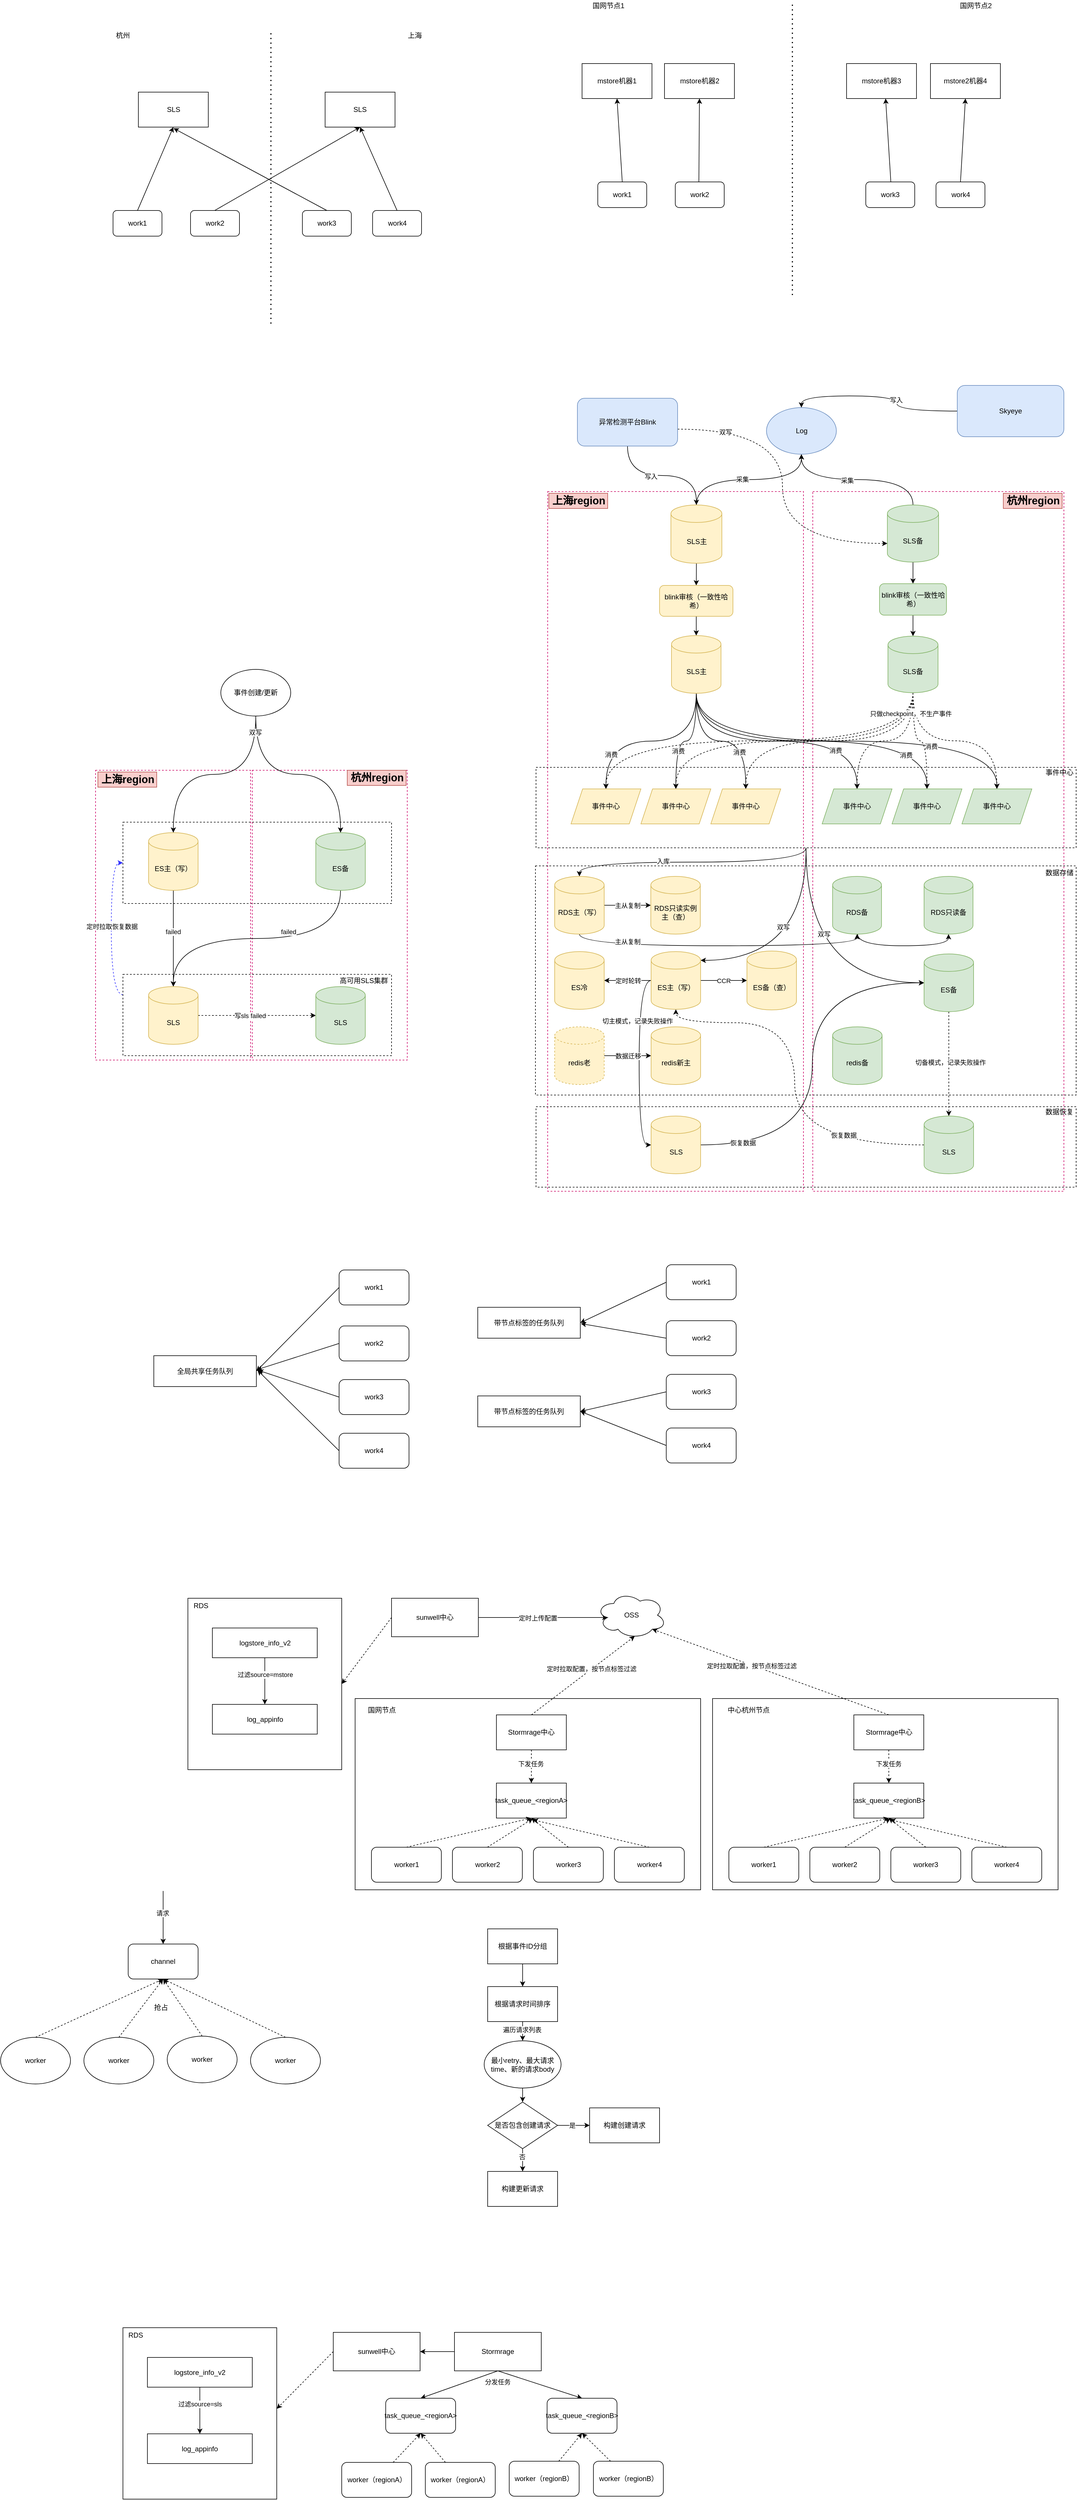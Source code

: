 <mxfile version="14.5.3" type="github">
  <diagram id="YGv4_1RwUOP4VzlCztjI" name="Page-1">
    <mxGraphModel dx="2066" dy="1131" grid="0" gridSize="10" guides="1" tooltips="1" connect="1" arrows="1" fold="1" page="1" pageScale="1" pageWidth="3300" pageHeight="4681" math="0" shadow="0">
      <root>
        <mxCell id="0" />
        <mxCell id="1" parent="0" />
        <mxCell id="f3OV4QADu6NvHDCRGtm4-72" value="" style="rounded=0;whiteSpace=wrap;html=1;" parent="1" vertex="1">
          <mxGeometry x="653.5" y="3028" width="593" height="328" as="geometry" />
        </mxCell>
        <mxCell id="AawuV2IwHnNIyW79Uif3-26" value="" style="rounded=0;whiteSpace=wrap;html=1;fillColor=none;dashed=1;" parent="1" vertex="1">
          <mxGeometry x="255" y="1525" width="461" height="139.5" as="geometry" />
        </mxCell>
        <mxCell id="AawuV2IwHnNIyW79Uif3-20" value="" style="rounded=0;whiteSpace=wrap;html=1;fillColor=none;dashed=1;strokeColor=#CC0066;" parent="1" vertex="1">
          <mxGeometry x="477" y="1436" width="266" height="497" as="geometry" />
        </mxCell>
        <mxCell id="AawuV2IwHnNIyW79Uif3-18" value="" style="rounded=0;whiteSpace=wrap;html=1;fillColor=none;dashed=1;strokeColor=#CC0066;" parent="1" vertex="1">
          <mxGeometry x="208" y="1436" width="266" height="497" as="geometry" />
        </mxCell>
        <mxCell id="uuZJCu9eJbXiHKsUHWhY-94" value="" style="rounded=0;whiteSpace=wrap;html=1;fillColor=none;dashed=1;strokeColor=#CC0066;" parent="1" vertex="1">
          <mxGeometry x="984" y="958" width="439" height="1200" as="geometry" />
        </mxCell>
        <mxCell id="uuZJCu9eJbXiHKsUHWhY-95" value="" style="rounded=0;whiteSpace=wrap;html=1;fillColor=none;dashed=1;" parent="1" vertex="1">
          <mxGeometry x="963" y="1600" width="928" height="393" as="geometry" />
        </mxCell>
        <mxCell id="5HOgn-vB6nHvYB-M6uXb-4" value="" style="rounded=0;whiteSpace=wrap;html=1;fillColor=none;dashed=1;" parent="1" vertex="1">
          <mxGeometry x="964" y="2013" width="927" height="138" as="geometry" />
        </mxCell>
        <mxCell id="uuZJCu9eJbXiHKsUHWhY-93" value="" style="rounded=0;whiteSpace=wrap;html=1;fillColor=none;dashed=1;strokeColor=#CC0066;" parent="1" vertex="1">
          <mxGeometry x="1439" y="958" width="431" height="1200" as="geometry" />
        </mxCell>
        <mxCell id="uuZJCu9eJbXiHKsUHWhY-96" style="edgeStyle=orthogonalEdgeStyle;curved=1;rounded=0;orthogonalLoop=1;jettySize=auto;html=1;exitX=0.5;exitY=0;exitDx=0;exitDy=0;exitPerimeter=0;entryX=0.5;entryY=1;entryDx=0;entryDy=0;" parent="1" source="uuZJCu9eJbXiHKsUHWhY-99" target="uuZJCu9eJbXiHKsUHWhY-110" edge="1">
          <mxGeometry relative="1" as="geometry" />
        </mxCell>
        <mxCell id="uuZJCu9eJbXiHKsUHWhY-97" value="采集" style="edgeLabel;html=1;align=center;verticalAlign=middle;resizable=0;points=[];" parent="uuZJCu9eJbXiHKsUHWhY-96" vertex="1" connectable="0">
          <mxGeometry x="-0.096" y="2" relative="1" as="geometry">
            <mxPoint x="1" y="1" as="offset" />
          </mxGeometry>
        </mxCell>
        <mxCell id="uuZJCu9eJbXiHKsUHWhY-98" style="edgeStyle=orthogonalEdgeStyle;curved=1;rounded=0;orthogonalLoop=1;jettySize=auto;html=1;entryX=0.5;entryY=0;entryDx=0;entryDy=0;" parent="1" source="uuZJCu9eJbXiHKsUHWhY-99" target="uuZJCu9eJbXiHKsUHWhY-112" edge="1">
          <mxGeometry relative="1" as="geometry" />
        </mxCell>
        <mxCell id="uuZJCu9eJbXiHKsUHWhY-99" value="SLS主" style="shape=cylinder3;whiteSpace=wrap;html=1;boundedLbl=1;backgroundOutline=1;size=15;fillColor=#fff2cc;strokeColor=#d6b656;" parent="1" vertex="1">
          <mxGeometry x="1195.5" y="981" width="87.5" height="100" as="geometry" />
        </mxCell>
        <mxCell id="uuZJCu9eJbXiHKsUHWhY-100" style="edgeStyle=orthogonalEdgeStyle;curved=1;rounded=0;orthogonalLoop=1;jettySize=auto;html=1;entryX=0.5;entryY=1;entryDx=0;entryDy=0;exitX=0.5;exitY=0;exitDx=0;exitDy=0;exitPerimeter=0;" parent="1" source="uuZJCu9eJbXiHKsUHWhY-103" target="uuZJCu9eJbXiHKsUHWhY-110" edge="1">
          <mxGeometry relative="1" as="geometry" />
        </mxCell>
        <mxCell id="uuZJCu9eJbXiHKsUHWhY-101" value="采集" style="edgeLabel;html=1;align=center;verticalAlign=middle;resizable=0;points=[];" parent="uuZJCu9eJbXiHKsUHWhY-100" vertex="1" connectable="0">
          <mxGeometry x="0.13" y="1" relative="1" as="geometry">
            <mxPoint x="1" as="offset" />
          </mxGeometry>
        </mxCell>
        <mxCell id="uuZJCu9eJbXiHKsUHWhY-102" style="edgeStyle=orthogonalEdgeStyle;curved=1;rounded=0;orthogonalLoop=1;jettySize=auto;html=1;entryX=0.5;entryY=0;entryDx=0;entryDy=0;" parent="1" source="uuZJCu9eJbXiHKsUHWhY-103" target="uuZJCu9eJbXiHKsUHWhY-114" edge="1">
          <mxGeometry relative="1" as="geometry" />
        </mxCell>
        <mxCell id="uuZJCu9eJbXiHKsUHWhY-103" value="SLS备" style="shape=cylinder3;whiteSpace=wrap;html=1;boundedLbl=1;backgroundOutline=1;size=15;fillColor=#d5e8d4;strokeColor=#82b366;" parent="1" vertex="1">
          <mxGeometry x="1567" y="981" width="88" height="98" as="geometry" />
        </mxCell>
        <mxCell id="uuZJCu9eJbXiHKsUHWhY-104" style="edgeStyle=orthogonalEdgeStyle;curved=1;rounded=0;orthogonalLoop=1;jettySize=auto;html=1;entryX=0.5;entryY=0;entryDx=0;entryDy=0;entryPerimeter=0;exitX=0.5;exitY=1;exitDx=0;exitDy=0;" parent="1" source="uuZJCu9eJbXiHKsUHWhY-106" target="uuZJCu9eJbXiHKsUHWhY-99" edge="1">
          <mxGeometry relative="1" as="geometry">
            <mxPoint x="1185" y="980" as="targetPoint" />
          </mxGeometry>
        </mxCell>
        <mxCell id="uuZJCu9eJbXiHKsUHWhY-105" value="写入" style="edgeLabel;html=1;align=center;verticalAlign=middle;resizable=0;points=[];" parent="uuZJCu9eJbXiHKsUHWhY-104" vertex="1" connectable="0">
          <mxGeometry x="-0.177" y="-1" relative="1" as="geometry">
            <mxPoint as="offset" />
          </mxGeometry>
        </mxCell>
        <mxCell id="5HOgn-vB6nHvYB-M6uXb-30" style="edgeStyle=orthogonalEdgeStyle;curved=1;rounded=0;orthogonalLoop=1;jettySize=auto;html=1;entryX=0;entryY=0;entryDx=0;entryDy=66;entryPerimeter=0;dashed=1;" parent="1" source="uuZJCu9eJbXiHKsUHWhY-106" target="uuZJCu9eJbXiHKsUHWhY-103" edge="1">
          <mxGeometry relative="1" as="geometry">
            <Array as="points">
              <mxPoint x="1387" y="851" />
              <mxPoint x="1387" y="1047" />
            </Array>
          </mxGeometry>
        </mxCell>
        <mxCell id="5HOgn-vB6nHvYB-M6uXb-31" value="双写" style="edgeLabel;html=1;align=center;verticalAlign=middle;resizable=0;points=[];" parent="5HOgn-vB6nHvYB-M6uXb-30" vertex="1" connectable="0">
          <mxGeometry x="-0.705" y="-5" relative="1" as="geometry">
            <mxPoint as="offset" />
          </mxGeometry>
        </mxCell>
        <mxCell id="uuZJCu9eJbXiHKsUHWhY-106" value="异常检测平台Blink" style="rounded=1;whiteSpace=wrap;html=1;fillColor=#dae8fc;strokeColor=#6c8ebf;" parent="1" vertex="1">
          <mxGeometry x="1035" y="798" width="172" height="82" as="geometry" />
        </mxCell>
        <mxCell id="uuZJCu9eJbXiHKsUHWhY-107" style="edgeStyle=orthogonalEdgeStyle;curved=1;rounded=0;orthogonalLoop=1;jettySize=auto;html=1;entryX=0.5;entryY=0;entryDx=0;entryDy=0;" parent="1" source="uuZJCu9eJbXiHKsUHWhY-109" target="uuZJCu9eJbXiHKsUHWhY-110" edge="1">
          <mxGeometry relative="1" as="geometry" />
        </mxCell>
        <mxCell id="uuZJCu9eJbXiHKsUHWhY-108" value="写入" style="edgeLabel;html=1;align=center;verticalAlign=middle;resizable=0;points=[];" parent="uuZJCu9eJbXiHKsUHWhY-107" vertex="1" connectable="0">
          <mxGeometry x="-0.216" y="2" relative="1" as="geometry">
            <mxPoint as="offset" />
          </mxGeometry>
        </mxCell>
        <mxCell id="uuZJCu9eJbXiHKsUHWhY-109" value="Skyeye" style="rounded=1;whiteSpace=wrap;html=1;fillColor=#dae8fc;strokeColor=#6c8ebf;" parent="1" vertex="1">
          <mxGeometry x="1687" y="776" width="183" height="88" as="geometry" />
        </mxCell>
        <mxCell id="uuZJCu9eJbXiHKsUHWhY-110" value="Log" style="ellipse;whiteSpace=wrap;html=1;fillColor=#dae8fc;strokeColor=#6c8ebf;" parent="1" vertex="1">
          <mxGeometry x="1359.5" y="814" width="120" height="80" as="geometry" />
        </mxCell>
        <mxCell id="uuZJCu9eJbXiHKsUHWhY-111" style="edgeStyle=orthogonalEdgeStyle;curved=1;rounded=0;orthogonalLoop=1;jettySize=auto;html=1;entryX=0.5;entryY=0;entryDx=0;entryDy=0;entryPerimeter=0;" parent="1" source="uuZJCu9eJbXiHKsUHWhY-112" target="uuZJCu9eJbXiHKsUHWhY-127" edge="1">
          <mxGeometry relative="1" as="geometry" />
        </mxCell>
        <mxCell id="uuZJCu9eJbXiHKsUHWhY-112" value="blink审核（一致性哈希）" style="rounded=1;whiteSpace=wrap;html=1;fillColor=#fff2cc;strokeColor=#d6b656;" parent="1" vertex="1">
          <mxGeometry x="1176" y="1119" width="126" height="53" as="geometry" />
        </mxCell>
        <mxCell id="uuZJCu9eJbXiHKsUHWhY-113" style="edgeStyle=orthogonalEdgeStyle;curved=1;rounded=0;orthogonalLoop=1;jettySize=auto;html=1;entryX=0.5;entryY=0;entryDx=0;entryDy=0;entryPerimeter=0;" parent="1" source="uuZJCu9eJbXiHKsUHWhY-114" target="uuZJCu9eJbXiHKsUHWhY-135" edge="1">
          <mxGeometry relative="1" as="geometry" />
        </mxCell>
        <mxCell id="uuZJCu9eJbXiHKsUHWhY-114" value="blink审核（一致性哈希）" style="rounded=1;whiteSpace=wrap;html=1;fillColor=#d5e8d4;strokeColor=#82b366;" parent="1" vertex="1">
          <mxGeometry x="1553.5" y="1116" width="115" height="54" as="geometry" />
        </mxCell>
        <mxCell id="uuZJCu9eJbXiHKsUHWhY-115" style="edgeStyle=orthogonalEdgeStyle;curved=1;rounded=0;orthogonalLoop=1;jettySize=auto;html=1;entryX=0.5;entryY=0;entryDx=0;entryDy=0;exitX=0.5;exitY=1;exitDx=0;exitDy=0;exitPerimeter=0;" parent="1" source="uuZJCu9eJbXiHKsUHWhY-127" target="uuZJCu9eJbXiHKsUHWhY-136" edge="1">
          <mxGeometry relative="1" as="geometry" />
        </mxCell>
        <mxCell id="uuZJCu9eJbXiHKsUHWhY-116" value="消费&amp;nbsp; &amp;nbsp; &amp;nbsp;&amp;nbsp;" style="edgeLabel;html=1;align=center;verticalAlign=middle;resizable=0;points=[];" parent="uuZJCu9eJbXiHKsUHWhY-115" vertex="1" connectable="0">
          <mxGeometry x="0.629" y="18" relative="1" as="geometry">
            <mxPoint as="offset" />
          </mxGeometry>
        </mxCell>
        <mxCell id="uuZJCu9eJbXiHKsUHWhY-117" style="edgeStyle=orthogonalEdgeStyle;curved=1;rounded=0;orthogonalLoop=1;jettySize=auto;html=1;" parent="1" source="uuZJCu9eJbXiHKsUHWhY-127" target="uuZJCu9eJbXiHKsUHWhY-137" edge="1">
          <mxGeometry relative="1" as="geometry" />
        </mxCell>
        <mxCell id="uuZJCu9eJbXiHKsUHWhY-118" value="消费" style="edgeLabel;html=1;align=center;verticalAlign=middle;resizable=0;points=[];" parent="uuZJCu9eJbXiHKsUHWhY-117" vertex="1" connectable="0">
          <mxGeometry x="0.348" y="4" relative="1" as="geometry">
            <mxPoint as="offset" />
          </mxGeometry>
        </mxCell>
        <mxCell id="uuZJCu9eJbXiHKsUHWhY-119" style="edgeStyle=orthogonalEdgeStyle;curved=1;rounded=0;orthogonalLoop=1;jettySize=auto;html=1;entryX=0.5;entryY=0;entryDx=0;entryDy=0;" parent="1" source="uuZJCu9eJbXiHKsUHWhY-127" target="uuZJCu9eJbXiHKsUHWhY-138" edge="1">
          <mxGeometry relative="1" as="geometry" />
        </mxCell>
        <mxCell id="uuZJCu9eJbXiHKsUHWhY-120" value="消费" style="edgeLabel;html=1;align=center;verticalAlign=middle;resizable=0;points=[];" parent="uuZJCu9eJbXiHKsUHWhY-119" vertex="1" connectable="0">
          <mxGeometry x="0.494" y="-11" relative="1" as="geometry">
            <mxPoint as="offset" />
          </mxGeometry>
        </mxCell>
        <mxCell id="uuZJCu9eJbXiHKsUHWhY-121" style="edgeStyle=orthogonalEdgeStyle;curved=1;rounded=0;orthogonalLoop=1;jettySize=auto;html=1;entryX=0.5;entryY=0;entryDx=0;entryDy=0;exitX=0.5;exitY=1;exitDx=0;exitDy=0;exitPerimeter=0;" parent="1" source="uuZJCu9eJbXiHKsUHWhY-127" target="uuZJCu9eJbXiHKsUHWhY-139" edge="1">
          <mxGeometry relative="1" as="geometry" />
        </mxCell>
        <mxCell id="uuZJCu9eJbXiHKsUHWhY-122" value="消费" style="edgeLabel;html=1;align=center;verticalAlign=middle;resizable=0;points=[];" parent="uuZJCu9eJbXiHKsUHWhY-121" vertex="1" connectable="0">
          <mxGeometry x="0.458" y="-16" relative="1" as="geometry">
            <mxPoint as="offset" />
          </mxGeometry>
        </mxCell>
        <mxCell id="uuZJCu9eJbXiHKsUHWhY-123" style="edgeStyle=orthogonalEdgeStyle;curved=1;rounded=0;orthogonalLoop=1;jettySize=auto;html=1;exitX=0.5;exitY=1;exitDx=0;exitDy=0;exitPerimeter=0;" parent="1" source="uuZJCu9eJbXiHKsUHWhY-127" target="uuZJCu9eJbXiHKsUHWhY-140" edge="1">
          <mxGeometry relative="1" as="geometry" />
        </mxCell>
        <mxCell id="uuZJCu9eJbXiHKsUHWhY-124" value="消费" style="edgeLabel;html=1;align=center;verticalAlign=middle;resizable=0;points=[];" parent="uuZJCu9eJbXiHKsUHWhY-123" vertex="1" connectable="0">
          <mxGeometry x="0.577" y="-24" relative="1" as="geometry">
            <mxPoint as="offset" />
          </mxGeometry>
        </mxCell>
        <mxCell id="uuZJCu9eJbXiHKsUHWhY-125" style="edgeStyle=orthogonalEdgeStyle;curved=1;rounded=0;orthogonalLoop=1;jettySize=auto;html=1;exitX=0.5;exitY=1;exitDx=0;exitDy=0;exitPerimeter=0;" parent="1" source="uuZJCu9eJbXiHKsUHWhY-127" target="uuZJCu9eJbXiHKsUHWhY-141" edge="1">
          <mxGeometry relative="1" as="geometry" />
        </mxCell>
        <mxCell id="uuZJCu9eJbXiHKsUHWhY-126" value="消费" style="edgeLabel;html=1;align=center;verticalAlign=middle;resizable=0;points=[];" parent="uuZJCu9eJbXiHKsUHWhY-125" vertex="1" connectable="0">
          <mxGeometry x="0.425" y="-9" relative="1" as="geometry">
            <mxPoint as="offset" />
          </mxGeometry>
        </mxCell>
        <mxCell id="uuZJCu9eJbXiHKsUHWhY-127" value="SLS主" style="shape=cylinder3;whiteSpace=wrap;html=1;boundedLbl=1;backgroundOutline=1;size=15;fillColor=#fff2cc;strokeColor=#d6b656;" parent="1" vertex="1">
          <mxGeometry x="1196.5" y="1205" width="85" height="99" as="geometry" />
        </mxCell>
        <mxCell id="uuZJCu9eJbXiHKsUHWhY-128" style="edgeStyle=orthogonalEdgeStyle;curved=1;rounded=0;orthogonalLoop=1;jettySize=auto;html=1;exitX=0.5;exitY=1;exitDx=0;exitDy=0;exitPerimeter=0;dashed=1;" parent="1" source="uuZJCu9eJbXiHKsUHWhY-135" target="uuZJCu9eJbXiHKsUHWhY-136" edge="1">
          <mxGeometry relative="1" as="geometry" />
        </mxCell>
        <mxCell id="uuZJCu9eJbXiHKsUHWhY-129" style="edgeStyle=orthogonalEdgeStyle;curved=1;rounded=0;orthogonalLoop=1;jettySize=auto;html=1;entryX=0.5;entryY=0;entryDx=0;entryDy=0;dashed=1;strokeWidth=1;exitX=0.5;exitY=1;exitDx=0;exitDy=0;exitPerimeter=0;" parent="1" source="uuZJCu9eJbXiHKsUHWhY-135" target="uuZJCu9eJbXiHKsUHWhY-137" edge="1">
          <mxGeometry relative="1" as="geometry" />
        </mxCell>
        <mxCell id="uuZJCu9eJbXiHKsUHWhY-130" style="edgeStyle=orthogonalEdgeStyle;curved=1;rounded=0;orthogonalLoop=1;jettySize=auto;html=1;entryX=0.5;entryY=0;entryDx=0;entryDy=0;dashed=1;strokeWidth=1;exitX=0.5;exitY=1;exitDx=0;exitDy=0;exitPerimeter=0;" parent="1" source="uuZJCu9eJbXiHKsUHWhY-135" target="uuZJCu9eJbXiHKsUHWhY-138" edge="1">
          <mxGeometry relative="1" as="geometry" />
        </mxCell>
        <mxCell id="uuZJCu9eJbXiHKsUHWhY-131" style="edgeStyle=orthogonalEdgeStyle;curved=1;rounded=0;orthogonalLoop=1;jettySize=auto;html=1;entryX=0.5;entryY=0;entryDx=0;entryDy=0;dashed=1;strokeWidth=1;" parent="1" source="uuZJCu9eJbXiHKsUHWhY-135" target="uuZJCu9eJbXiHKsUHWhY-139" edge="1">
          <mxGeometry relative="1" as="geometry" />
        </mxCell>
        <mxCell id="uuZJCu9eJbXiHKsUHWhY-132" style="edgeStyle=orthogonalEdgeStyle;curved=1;rounded=0;orthogonalLoop=1;jettySize=auto;html=1;entryX=0.5;entryY=0;entryDx=0;entryDy=0;dashed=1;strokeWidth=1;" parent="1" source="uuZJCu9eJbXiHKsUHWhY-135" target="uuZJCu9eJbXiHKsUHWhY-140" edge="1">
          <mxGeometry relative="1" as="geometry" />
        </mxCell>
        <mxCell id="uuZJCu9eJbXiHKsUHWhY-133" style="edgeStyle=orthogonalEdgeStyle;curved=1;rounded=0;orthogonalLoop=1;jettySize=auto;html=1;dashed=1;strokeWidth=1;exitX=0.5;exitY=1;exitDx=0;exitDy=0;exitPerimeter=0;" parent="1" source="uuZJCu9eJbXiHKsUHWhY-135" target="uuZJCu9eJbXiHKsUHWhY-141" edge="1">
          <mxGeometry relative="1" as="geometry" />
        </mxCell>
        <mxCell id="uuZJCu9eJbXiHKsUHWhY-134" value="只做checkpoint，不生产事件" style="edgeLabel;html=1;align=center;verticalAlign=middle;resizable=0;points=[];" parent="uuZJCu9eJbXiHKsUHWhY-133" vertex="1" connectable="0">
          <mxGeometry x="-0.77" y="5" relative="1" as="geometry">
            <mxPoint x="-9" as="offset" />
          </mxGeometry>
        </mxCell>
        <mxCell id="uuZJCu9eJbXiHKsUHWhY-135" value="SLS备" style="shape=cylinder3;whiteSpace=wrap;html=1;boundedLbl=1;backgroundOutline=1;size=15;fillColor=#d5e8d4;strokeColor=#82b366;" parent="1" vertex="1">
          <mxGeometry x="1568" y="1206" width="86" height="97" as="geometry" />
        </mxCell>
        <mxCell id="uuZJCu9eJbXiHKsUHWhY-136" value="事件中心" style="shape=parallelogram;perimeter=parallelogramPerimeter;whiteSpace=wrap;html=1;fixedSize=1;fillColor=#fff2cc;strokeColor=#d6b656;" parent="1" vertex="1">
          <mxGeometry x="1024" y="1468" width="120" height="60" as="geometry" />
        </mxCell>
        <mxCell id="uuZJCu9eJbXiHKsUHWhY-137" value="事件中心" style="shape=parallelogram;perimeter=parallelogramPerimeter;whiteSpace=wrap;html=1;fixedSize=1;fillColor=#fff2cc;strokeColor=#d6b656;" parent="1" vertex="1">
          <mxGeometry x="1144" y="1468" width="120" height="60" as="geometry" />
        </mxCell>
        <mxCell id="uuZJCu9eJbXiHKsUHWhY-138" value="事件中心" style="shape=parallelogram;perimeter=parallelogramPerimeter;whiteSpace=wrap;html=1;fixedSize=1;fillColor=#fff2cc;strokeColor=#d6b656;" parent="1" vertex="1">
          <mxGeometry x="1264" y="1468" width="120" height="60" as="geometry" />
        </mxCell>
        <mxCell id="uuZJCu9eJbXiHKsUHWhY-139" value="事件中心" style="shape=parallelogram;perimeter=parallelogramPerimeter;whiteSpace=wrap;html=1;fixedSize=1;fillColor=#d5e8d4;strokeColor=#82b366;" parent="1" vertex="1">
          <mxGeometry x="1455" y="1468" width="120" height="60" as="geometry" />
        </mxCell>
        <mxCell id="uuZJCu9eJbXiHKsUHWhY-140" value="事件中心" style="shape=parallelogram;perimeter=parallelogramPerimeter;whiteSpace=wrap;html=1;fixedSize=1;fillColor=#d5e8d4;strokeColor=#82b366;" parent="1" vertex="1">
          <mxGeometry x="1575" y="1468" width="120" height="60" as="geometry" />
        </mxCell>
        <mxCell id="uuZJCu9eJbXiHKsUHWhY-141" value="事件中心" style="shape=parallelogram;perimeter=parallelogramPerimeter;whiteSpace=wrap;html=1;fixedSize=1;fillColor=#d5e8d4;strokeColor=#82b366;" parent="1" vertex="1">
          <mxGeometry x="1695" y="1468" width="120" height="60" as="geometry" />
        </mxCell>
        <mxCell id="uuZJCu9eJbXiHKsUHWhY-142" value="主从复制" style="edgeStyle=orthogonalEdgeStyle;curved=1;rounded=0;orthogonalLoop=1;jettySize=auto;html=1;strokeWidth=1;" parent="1" source="uuZJCu9eJbXiHKsUHWhY-148" target="uuZJCu9eJbXiHKsUHWhY-151" edge="1">
          <mxGeometry relative="1" as="geometry" />
        </mxCell>
        <mxCell id="5HOgn-vB6nHvYB-M6uXb-21" style="edgeStyle=orthogonalEdgeStyle;curved=1;rounded=0;orthogonalLoop=1;jettySize=auto;html=1;entryX=0.5;entryY=1;entryDx=0;entryDy=0;entryPerimeter=0;" parent="1" target="uuZJCu9eJbXiHKsUHWhY-181" edge="1">
          <mxGeometry relative="1" as="geometry">
            <mxPoint x="1516" y="1717" as="sourcePoint" />
            <Array as="points">
              <mxPoint x="1516" y="1737" />
              <mxPoint x="1672" y="1737" />
            </Array>
          </mxGeometry>
        </mxCell>
        <mxCell id="uuZJCu9eJbXiHKsUHWhY-149" value="RDS备" style="shape=cylinder3;whiteSpace=wrap;html=1;boundedLbl=1;backgroundOutline=1;size=15;fillColor=#d5e8d4;strokeColor=#82b366;" parent="1" vertex="1">
          <mxGeometry x="1473" y="1618" width="84" height="99" as="geometry" />
        </mxCell>
        <mxCell id="uuZJCu9eJbXiHKsUHWhY-151" value="RDS只读实例主（查）" style="shape=cylinder3;whiteSpace=wrap;html=1;boundedLbl=1;backgroundOutline=1;size=15;fillColor=#fff2cc;strokeColor=#d6b656;" parent="1" vertex="1">
          <mxGeometry x="1161" y="1618" width="85" height="99" as="geometry" />
        </mxCell>
        <mxCell id="uuZJCu9eJbXiHKsUHWhY-156" style="edgeStyle=orthogonalEdgeStyle;curved=1;rounded=0;orthogonalLoop=1;jettySize=auto;html=1;strokeWidth=1;" parent="1" source="uuZJCu9eJbXiHKsUHWhY-158" target="uuZJCu9eJbXiHKsUHWhY-148" edge="1">
          <mxGeometry relative="1" as="geometry" />
        </mxCell>
        <mxCell id="uuZJCu9eJbXiHKsUHWhY-157" value="入库" style="edgeLabel;html=1;align=center;verticalAlign=middle;resizable=0;points=[];" parent="uuZJCu9eJbXiHKsUHWhY-156" vertex="1" connectable="0">
          <mxGeometry x="0.237" y="-2" relative="1" as="geometry">
            <mxPoint x="1" as="offset" />
          </mxGeometry>
        </mxCell>
        <mxCell id="5HOgn-vB6nHvYB-M6uXb-11" style="edgeStyle=orthogonalEdgeStyle;curved=1;rounded=0;orthogonalLoop=1;jettySize=auto;html=1;entryX=0;entryY=0.5;entryDx=0;entryDy=0;entryPerimeter=0;" parent="1" source="uuZJCu9eJbXiHKsUHWhY-158" target="uuZJCu9eJbXiHKsUHWhY-170" edge="1">
          <mxGeometry relative="1" as="geometry" />
        </mxCell>
        <mxCell id="5HOgn-vB6nHvYB-M6uXb-16" value="双写" style="edgeLabel;html=1;align=center;verticalAlign=middle;resizable=0;points=[];" parent="5HOgn-vB6nHvYB-M6uXb-11" vertex="1" connectable="0">
          <mxGeometry x="-0.317" y="30" relative="1" as="geometry">
            <mxPoint as="offset" />
          </mxGeometry>
        </mxCell>
        <mxCell id="5HOgn-vB6nHvYB-M6uXb-13" style="edgeStyle=orthogonalEdgeStyle;curved=1;rounded=0;orthogonalLoop=1;jettySize=auto;html=1;entryX=1;entryY=0;entryDx=0;entryDy=15;entryPerimeter=0;" parent="1" source="uuZJCu9eJbXiHKsUHWhY-158" target="uuZJCu9eJbXiHKsUHWhY-164" edge="1">
          <mxGeometry relative="1" as="geometry" />
        </mxCell>
        <mxCell id="5HOgn-vB6nHvYB-M6uXb-15" value="双写" style="edgeLabel;html=1;align=center;verticalAlign=middle;resizable=0;points=[];" parent="5HOgn-vB6nHvYB-M6uXb-13" vertex="1" connectable="0">
          <mxGeometry x="-0.704" y="-1" relative="1" as="geometry">
            <mxPoint x="-38.47" y="80.71" as="offset" />
          </mxGeometry>
        </mxCell>
        <mxCell id="uuZJCu9eJbXiHKsUHWhY-158" value="" style="rounded=0;whiteSpace=wrap;html=1;fillColor=none;dashed=1;" parent="1" vertex="1">
          <mxGeometry x="964" y="1431" width="927" height="138" as="geometry" />
        </mxCell>
        <mxCell id="uuZJCu9eJbXiHKsUHWhY-159" value="事件中心" style="text;html=1;align=center;verticalAlign=middle;resizable=0;points=[];autosize=1;" parent="1" vertex="1">
          <mxGeometry x="1833" y="1431" width="58" height="18" as="geometry" />
        </mxCell>
        <mxCell id="uuZJCu9eJbXiHKsUHWhY-161" style="edgeStyle=orthogonalEdgeStyle;curved=1;rounded=0;orthogonalLoop=1;jettySize=auto;html=1;entryX=0;entryY=0.5;entryDx=0;entryDy=0;entryPerimeter=0;strokeWidth=1;" parent="1" source="uuZJCu9eJbXiHKsUHWhY-164" target="uuZJCu9eJbXiHKsUHWhY-165" edge="1">
          <mxGeometry relative="1" as="geometry" />
        </mxCell>
        <mxCell id="uuZJCu9eJbXiHKsUHWhY-162" value="CCR" style="edgeLabel;html=1;align=center;verticalAlign=middle;resizable=0;points=[];" parent="uuZJCu9eJbXiHKsUHWhY-161" vertex="1" connectable="0">
          <mxGeometry x="-0.186" relative="1" as="geometry">
            <mxPoint x="6.56" as="offset" />
          </mxGeometry>
        </mxCell>
        <mxCell id="uuZJCu9eJbXiHKsUHWhY-163" style="edgeStyle=orthogonalEdgeStyle;curved=1;rounded=0;orthogonalLoop=1;jettySize=auto;html=1;strokeWidth=1;" parent="1" source="uuZJCu9eJbXiHKsUHWhY-164" target="uuZJCu9eJbXiHKsUHWhY-167" edge="1">
          <mxGeometry relative="1" as="geometry" />
        </mxCell>
        <mxCell id="5HOgn-vB6nHvYB-M6uXb-6" value="定时轮转" style="edgeLabel;html=1;align=center;verticalAlign=middle;resizable=0;points=[];" parent="uuZJCu9eJbXiHKsUHWhY-163" vertex="1" connectable="0">
          <mxGeometry x="-0.017" y="1" relative="1" as="geometry">
            <mxPoint y="-1" as="offset" />
          </mxGeometry>
        </mxCell>
        <mxCell id="5HOgn-vB6nHvYB-M6uXb-24" style="edgeStyle=orthogonalEdgeStyle;curved=1;rounded=0;orthogonalLoop=1;jettySize=auto;html=1;entryX=0;entryY=0.5;entryDx=0;entryDy=0;entryPerimeter=0;" parent="1" source="uuZJCu9eJbXiHKsUHWhY-164" target="5HOgn-vB6nHvYB-M6uXb-23" edge="1">
          <mxGeometry relative="1" as="geometry">
            <Array as="points">
              <mxPoint x="1141" y="1797" />
              <mxPoint x="1141" y="2079" />
            </Array>
          </mxGeometry>
        </mxCell>
        <mxCell id="5HOgn-vB6nHvYB-M6uXb-25" value="切主模式，记录失败操作" style="edgeLabel;html=1;align=center;verticalAlign=middle;resizable=0;points=[];" parent="5HOgn-vB6nHvYB-M6uXb-24" vertex="1" connectable="0">
          <mxGeometry x="-0.483" y="2" relative="1" as="geometry">
            <mxPoint x="-5" y="6" as="offset" />
          </mxGeometry>
        </mxCell>
        <mxCell id="uuZJCu9eJbXiHKsUHWhY-164" value="ES主（写）" style="shape=cylinder3;whiteSpace=wrap;html=1;boundedLbl=1;backgroundOutline=1;size=15;fillColor=#fff2cc;strokeColor=#d6b656;" parent="1" vertex="1">
          <mxGeometry x="1161.5" y="1747" width="85" height="99" as="geometry" />
        </mxCell>
        <mxCell id="uuZJCu9eJbXiHKsUHWhY-165" value="ES备（查）" style="shape=cylinder3;whiteSpace=wrap;html=1;boundedLbl=1;backgroundOutline=1;size=15;fillColor=#fff2cc;strokeColor=#d6b656;" parent="1" vertex="1">
          <mxGeometry x="1326" y="1746" width="85" height="101" as="geometry" />
        </mxCell>
        <mxCell id="uuZJCu9eJbXiHKsUHWhY-166" value="数据存储" style="text;html=1;align=center;verticalAlign=middle;resizable=0;points=[];autosize=1;" parent="1" vertex="1">
          <mxGeometry x="1833" y="1603" width="58" height="18" as="geometry" />
        </mxCell>
        <mxCell id="uuZJCu9eJbXiHKsUHWhY-167" value="ES冷" style="shape=cylinder3;whiteSpace=wrap;html=1;boundedLbl=1;backgroundOutline=1;size=15;fillColor=#fff2cc;strokeColor=#d6b656;" parent="1" vertex="1">
          <mxGeometry x="996" y="1747" width="85" height="99" as="geometry" />
        </mxCell>
        <mxCell id="uuZJCu9eJbXiHKsUHWhY-168" style="edgeStyle=orthogonalEdgeStyle;rounded=0;orthogonalLoop=1;jettySize=auto;html=1;curved=1;dashed=1;exitX=0.5;exitY=1;exitDx=0;exitDy=0;exitPerimeter=0;" parent="1" source="uuZJCu9eJbXiHKsUHWhY-170" target="uuZJCu9eJbXiHKsUHWhY-184" edge="1">
          <mxGeometry relative="1" as="geometry" />
        </mxCell>
        <mxCell id="uuZJCu9eJbXiHKsUHWhY-169" value="切备模式，记录失败操作" style="edgeLabel;html=1;align=center;verticalAlign=middle;resizable=0;points=[];" parent="uuZJCu9eJbXiHKsUHWhY-168" vertex="1" connectable="0">
          <mxGeometry x="-0.031" y="2" relative="1" as="geometry">
            <mxPoint as="offset" />
          </mxGeometry>
        </mxCell>
        <mxCell id="uuZJCu9eJbXiHKsUHWhY-170" value="ES备" style="shape=cylinder3;whiteSpace=wrap;html=1;boundedLbl=1;backgroundOutline=1;size=15;fillColor=#d5e8d4;strokeColor=#82b366;" parent="1" vertex="1">
          <mxGeometry x="1630" y="1751" width="85" height="99" as="geometry" />
        </mxCell>
        <mxCell id="uuZJCu9eJbXiHKsUHWhY-171" value="上海region" style="text;html=1;align=center;verticalAlign=middle;resizable=0;points=[];autosize=1;fillColor=#f8cecc;strokeColor=#b85450;fontStyle=1;fontSize=18;" parent="1" vertex="1">
          <mxGeometry x="986" y="961" width="101" height="26" as="geometry" />
        </mxCell>
        <mxCell id="uuZJCu9eJbXiHKsUHWhY-172" value="杭州region" style="text;html=1;align=center;verticalAlign=middle;resizable=0;points=[];autosize=1;fillColor=#f8cecc;strokeColor=#b85450;fontStyle=1;fontSize=18;" parent="1" vertex="1">
          <mxGeometry x="1766" y="961" width="101" height="26" as="geometry" />
        </mxCell>
        <mxCell id="5HOgn-vB6nHvYB-M6uXb-18" value="数据迁移" style="edgeStyle=orthogonalEdgeStyle;curved=1;rounded=0;orthogonalLoop=1;jettySize=auto;html=1;entryX=0;entryY=0.5;entryDx=0;entryDy=0;entryPerimeter=0;" parent="1" source="uuZJCu9eJbXiHKsUHWhY-173" target="uuZJCu9eJbXiHKsUHWhY-175" edge="1">
          <mxGeometry relative="1" as="geometry" />
        </mxCell>
        <mxCell id="uuZJCu9eJbXiHKsUHWhY-173" value="redis老" style="shape=cylinder3;whiteSpace=wrap;html=1;boundedLbl=1;backgroundOutline=1;size=15;fillColor=#fff2cc;strokeColor=#d6b656;dashed=1;" parent="1" vertex="1">
          <mxGeometry x="996" y="1876" width="85" height="99" as="geometry" />
        </mxCell>
        <mxCell id="uuZJCu9eJbXiHKsUHWhY-175" value="redis新主" style="shape=cylinder3;whiteSpace=wrap;html=1;boundedLbl=1;backgroundOutline=1;size=15;fillColor=#fff2cc;strokeColor=#d6b656;" parent="1" vertex="1">
          <mxGeometry x="1161.5" y="1876" width="85" height="99" as="geometry" />
        </mxCell>
        <mxCell id="uuZJCu9eJbXiHKsUHWhY-180" value="redis备" style="shape=cylinder3;whiteSpace=wrap;html=1;boundedLbl=1;backgroundOutline=1;size=15;fillColor=#d5e8d4;strokeColor=#82b366;" parent="1" vertex="1">
          <mxGeometry x="1473" y="1876" width="85" height="99" as="geometry" />
        </mxCell>
        <mxCell id="uuZJCu9eJbXiHKsUHWhY-181" value="RDS只读备" style="shape=cylinder3;whiteSpace=wrap;html=1;boundedLbl=1;backgroundOutline=1;size=15;fillColor=#d5e8d4;strokeColor=#82b366;" parent="1" vertex="1">
          <mxGeometry x="1630" y="1618" width="84" height="99" as="geometry" />
        </mxCell>
        <mxCell id="5HOgn-vB6nHvYB-M6uXb-7" style="edgeStyle=orthogonalEdgeStyle;curved=1;rounded=0;orthogonalLoop=1;jettySize=auto;html=1;entryX=0.5;entryY=1;entryDx=0;entryDy=0;entryPerimeter=0;dashed=1;" parent="1" source="uuZJCu9eJbXiHKsUHWhY-184" target="uuZJCu9eJbXiHKsUHWhY-164" edge="1">
          <mxGeometry relative="1" as="geometry">
            <Array as="points">
              <mxPoint x="1408" y="2079" />
              <mxPoint x="1408" y="1869" />
              <mxPoint x="1204" y="1869" />
            </Array>
          </mxGeometry>
        </mxCell>
        <mxCell id="5HOgn-vB6nHvYB-M6uXb-8" value="恢复数据" style="edgeLabel;html=1;align=center;verticalAlign=middle;resizable=0;points=[];" parent="5HOgn-vB6nHvYB-M6uXb-7" vertex="1" connectable="0">
          <mxGeometry x="-0.579" y="-17" relative="1" as="geometry">
            <mxPoint as="offset" />
          </mxGeometry>
        </mxCell>
        <mxCell id="uuZJCu9eJbXiHKsUHWhY-184" value="SLS" style="shape=cylinder3;whiteSpace=wrap;html=1;boundedLbl=1;backgroundOutline=1;size=15;fillColor=#d5e8d4;strokeColor=#82b366;" parent="1" vertex="1">
          <mxGeometry x="1630" y="2029" width="85" height="99" as="geometry" />
        </mxCell>
        <mxCell id="5HOgn-vB6nHvYB-M6uXb-5" value="数据恢复" style="text;html=1;align=center;verticalAlign=middle;resizable=0;points=[];autosize=1;" parent="1" vertex="1">
          <mxGeometry x="1833" y="2013" width="58" height="18" as="geometry" />
        </mxCell>
        <mxCell id="5HOgn-vB6nHvYB-M6uXb-19" style="edgeStyle=orthogonalEdgeStyle;curved=1;rounded=0;orthogonalLoop=1;jettySize=auto;html=1;entryX=0.5;entryY=1;entryDx=0;entryDy=0;entryPerimeter=0;" parent="1" source="uuZJCu9eJbXiHKsUHWhY-148" target="uuZJCu9eJbXiHKsUHWhY-149" edge="1">
          <mxGeometry relative="1" as="geometry">
            <Array as="points">
              <mxPoint x="1039" y="1737" />
              <mxPoint x="1515" y="1737" />
            </Array>
          </mxGeometry>
        </mxCell>
        <mxCell id="5HOgn-vB6nHvYB-M6uXb-20" value="主从复制" style="edgeLabel;html=1;align=center;verticalAlign=middle;resizable=0;points=[];" parent="5HOgn-vB6nHvYB-M6uXb-19" vertex="1" connectable="0">
          <mxGeometry x="-0.604" y="7" relative="1" as="geometry">
            <mxPoint as="offset" />
          </mxGeometry>
        </mxCell>
        <mxCell id="uuZJCu9eJbXiHKsUHWhY-148" value="RDS主（写）" style="shape=cylinder3;whiteSpace=wrap;html=1;boundedLbl=1;backgroundOutline=1;size=15;fillColor=#fff2cc;strokeColor=#d6b656;" parent="1" vertex="1">
          <mxGeometry x="996" y="1618" width="85" height="99" as="geometry" />
        </mxCell>
        <mxCell id="5HOgn-vB6nHvYB-M6uXb-26" style="edgeStyle=orthogonalEdgeStyle;curved=1;rounded=0;orthogonalLoop=1;jettySize=auto;html=1;entryX=0;entryY=0.5;entryDx=0;entryDy=0;entryPerimeter=0;" parent="1" source="5HOgn-vB6nHvYB-M6uXb-23" target="uuZJCu9eJbXiHKsUHWhY-170" edge="1">
          <mxGeometry relative="1" as="geometry" />
        </mxCell>
        <mxCell id="5HOgn-vB6nHvYB-M6uXb-27" value="恢复数据" style="edgeLabel;html=1;align=center;verticalAlign=middle;resizable=0;points=[];" parent="5HOgn-vB6nHvYB-M6uXb-26" vertex="1" connectable="0">
          <mxGeometry x="-0.783" y="4" relative="1" as="geometry">
            <mxPoint as="offset" />
          </mxGeometry>
        </mxCell>
        <mxCell id="5HOgn-vB6nHvYB-M6uXb-23" value="SLS" style="shape=cylinder3;whiteSpace=wrap;html=1;boundedLbl=1;backgroundOutline=1;size=15;fillColor=#fff2cc;strokeColor=#d6b656;" parent="1" vertex="1">
          <mxGeometry x="1161.5" y="2029" width="85" height="99" as="geometry" />
        </mxCell>
        <mxCell id="AawuV2IwHnNIyW79Uif3-5" style="edgeStyle=orthogonalEdgeStyle;rounded=0;orthogonalLoop=1;jettySize=auto;html=1;entryX=0.5;entryY=0;entryDx=0;entryDy=0;entryPerimeter=0;" parent="1" source="AawuV2IwHnNIyW79Uif3-1" target="AawuV2IwHnNIyW79Uif3-3" edge="1">
          <mxGeometry relative="1" as="geometry" />
        </mxCell>
        <mxCell id="AawuV2IwHnNIyW79Uif3-10" value="failed" style="edgeLabel;html=1;align=center;verticalAlign=middle;resizable=0;points=[];" parent="AawuV2IwHnNIyW79Uif3-5" vertex="1" connectable="0">
          <mxGeometry x="-0.145" y="-1" relative="1" as="geometry">
            <mxPoint as="offset" />
          </mxGeometry>
        </mxCell>
        <mxCell id="AawuV2IwHnNIyW79Uif3-1" value="ES主（写）" style="shape=cylinder3;whiteSpace=wrap;html=1;boundedLbl=1;backgroundOutline=1;size=15;fillColor=#fff2cc;strokeColor=#d6b656;" parent="1" vertex="1">
          <mxGeometry x="299" y="1543" width="85" height="99" as="geometry" />
        </mxCell>
        <mxCell id="AawuV2IwHnNIyW79Uif3-11" style="edgeStyle=orthogonalEdgeStyle;curved=1;rounded=0;orthogonalLoop=1;jettySize=auto;html=1;entryX=0.5;entryY=0;entryDx=0;entryDy=0;entryPerimeter=0;exitX=0.5;exitY=1;exitDx=0;exitDy=0;exitPerimeter=0;" parent="1" source="AawuV2IwHnNIyW79Uif3-2" target="AawuV2IwHnNIyW79Uif3-3" edge="1">
          <mxGeometry relative="1" as="geometry" />
        </mxCell>
        <mxCell id="AawuV2IwHnNIyW79Uif3-12" value="failed" style="edgeLabel;html=1;align=center;verticalAlign=middle;resizable=0;points=[];" parent="AawuV2IwHnNIyW79Uif3-11" vertex="1" connectable="0">
          <mxGeometry x="-0.235" y="-12" relative="1" as="geometry">
            <mxPoint x="1" as="offset" />
          </mxGeometry>
        </mxCell>
        <mxCell id="AawuV2IwHnNIyW79Uif3-2" value="ES备" style="shape=cylinder3;whiteSpace=wrap;html=1;boundedLbl=1;backgroundOutline=1;size=15;fillColor=#d5e8d4;strokeColor=#82b366;" parent="1" vertex="1">
          <mxGeometry x="586" y="1543" width="85" height="99" as="geometry" />
        </mxCell>
        <mxCell id="AawuV2IwHnNIyW79Uif3-13" style="edgeStyle=orthogonalEdgeStyle;curved=1;rounded=0;orthogonalLoop=1;jettySize=auto;html=1;entryX=0;entryY=0.5;entryDx=0;entryDy=0;entryPerimeter=0;dashed=1;" parent="1" source="AawuV2IwHnNIyW79Uif3-3" target="AawuV2IwHnNIyW79Uif3-4" edge="1">
          <mxGeometry relative="1" as="geometry" />
        </mxCell>
        <mxCell id="AawuV2IwHnNIyW79Uif3-14" value="写sls failed" style="edgeLabel;html=1;align=center;verticalAlign=middle;resizable=0;points=[];" parent="AawuV2IwHnNIyW79Uif3-13" vertex="1" connectable="0">
          <mxGeometry x="-0.406" y="4" relative="1" as="geometry">
            <mxPoint x="29" y="4" as="offset" />
          </mxGeometry>
        </mxCell>
        <mxCell id="AawuV2IwHnNIyW79Uif3-3" value="SLS" style="shape=cylinder3;whiteSpace=wrap;html=1;boundedLbl=1;backgroundOutline=1;size=15;fillColor=#fff2cc;strokeColor=#d6b656;" parent="1" vertex="1">
          <mxGeometry x="299" y="1807" width="85" height="99" as="geometry" />
        </mxCell>
        <mxCell id="AawuV2IwHnNIyW79Uif3-4" value="SLS" style="shape=cylinder3;whiteSpace=wrap;html=1;boundedLbl=1;backgroundOutline=1;size=15;fillColor=#d5e8d4;strokeColor=#82b366;" parent="1" vertex="1">
          <mxGeometry x="586" y="1807" width="85" height="99" as="geometry" />
        </mxCell>
        <mxCell id="AawuV2IwHnNIyW79Uif3-7" style="edgeStyle=orthogonalEdgeStyle;rounded=0;orthogonalLoop=1;jettySize=auto;html=1;entryX=0.5;entryY=0;entryDx=0;entryDy=0;entryPerimeter=0;curved=1;exitX=0.5;exitY=1;exitDx=0;exitDy=0;" parent="1" source="AawuV2IwHnNIyW79Uif3-6" target="AawuV2IwHnNIyW79Uif3-1" edge="1">
          <mxGeometry relative="1" as="geometry" />
        </mxCell>
        <mxCell id="AawuV2IwHnNIyW79Uif3-8" style="edgeStyle=orthogonalEdgeStyle;curved=1;rounded=0;orthogonalLoop=1;jettySize=auto;html=1;exitX=0.5;exitY=1;exitDx=0;exitDy=0;" parent="1" source="AawuV2IwHnNIyW79Uif3-6" target="AawuV2IwHnNIyW79Uif3-2" edge="1">
          <mxGeometry relative="1" as="geometry" />
        </mxCell>
        <mxCell id="AawuV2IwHnNIyW79Uif3-9" value="双写" style="edgeLabel;html=1;align=center;verticalAlign=middle;resizable=0;points=[];" parent="AawuV2IwHnNIyW79Uif3-8" vertex="1" connectable="0">
          <mxGeometry x="-0.84" y="-1" relative="1" as="geometry">
            <mxPoint as="offset" />
          </mxGeometry>
        </mxCell>
        <mxCell id="AawuV2IwHnNIyW79Uif3-6" value="事件创建/更新" style="ellipse;whiteSpace=wrap;html=1;" parent="1" vertex="1">
          <mxGeometry x="423" y="1263" width="120" height="80" as="geometry" />
        </mxCell>
        <mxCell id="AawuV2IwHnNIyW79Uif3-24" style="edgeStyle=orthogonalEdgeStyle;curved=1;rounded=0;orthogonalLoop=1;jettySize=auto;html=1;entryX=0;entryY=0.5;entryDx=0;entryDy=0;dashed=1;exitX=0;exitY=0.25;exitDx=0;exitDy=0;fillColor=#f8cecc;strokeColor=#3333FF;" parent="1" source="AawuV2IwHnNIyW79Uif3-15" target="AawuV2IwHnNIyW79Uif3-26" edge="1">
          <mxGeometry relative="1" as="geometry" />
        </mxCell>
        <mxCell id="AawuV2IwHnNIyW79Uif3-25" value="定时拉取恢复数据" style="edgeLabel;html=1;align=center;verticalAlign=middle;resizable=0;points=[];" parent="AawuV2IwHnNIyW79Uif3-24" vertex="1" connectable="0">
          <mxGeometry x="0.029" y="-1" relative="1" as="geometry">
            <mxPoint as="offset" />
          </mxGeometry>
        </mxCell>
        <mxCell id="AawuV2IwHnNIyW79Uif3-15" value="" style="rounded=0;whiteSpace=wrap;html=1;fillColor=none;dashed=1;" parent="1" vertex="1">
          <mxGeometry x="255" y="1786" width="461" height="139.5" as="geometry" />
        </mxCell>
        <mxCell id="AawuV2IwHnNIyW79Uif3-17" value="高可用SLS集群" style="text;html=1;align=center;verticalAlign=middle;resizable=0;points=[];autosize=1;" parent="1" vertex="1">
          <mxGeometry x="621" y="1787.5" width="93" height="18" as="geometry" />
        </mxCell>
        <mxCell id="AawuV2IwHnNIyW79Uif3-22" value="上海region" style="text;html=1;align=center;verticalAlign=middle;resizable=0;points=[];autosize=1;fillColor=#f8cecc;strokeColor=#b85450;fontStyle=1;fontSize=18;" parent="1" vertex="1">
          <mxGeometry x="212" y="1439" width="101" height="26" as="geometry" />
        </mxCell>
        <mxCell id="AawuV2IwHnNIyW79Uif3-23" value="杭州region" style="text;html=1;align=center;verticalAlign=middle;resizable=0;points=[];autosize=1;fillColor=#f8cecc;strokeColor=#b85450;fontStyle=1;fontSize=18;" parent="1" vertex="1">
          <mxGeometry x="640" y="1436" width="101" height="26" as="geometry" />
        </mxCell>
        <mxCell id="f3OV4QADu6NvHDCRGtm4-4" value="SLS" style="rounded=0;whiteSpace=wrap;html=1;" parent="1" vertex="1">
          <mxGeometry x="281.5" y="273" width="120" height="60" as="geometry" />
        </mxCell>
        <mxCell id="f3OV4QADu6NvHDCRGtm4-5" value="SLS" style="rounded=0;whiteSpace=wrap;html=1;" parent="1" vertex="1">
          <mxGeometry x="602" y="273" width="120" height="60" as="geometry" />
        </mxCell>
        <mxCell id="f3OV4QADu6NvHDCRGtm4-6" value="work1" style="rounded=1;whiteSpace=wrap;html=1;" parent="1" vertex="1">
          <mxGeometry x="238" y="476" width="84" height="44" as="geometry" />
        </mxCell>
        <mxCell id="f3OV4QADu6NvHDCRGtm4-7" value="work2" style="rounded=1;whiteSpace=wrap;html=1;" parent="1" vertex="1">
          <mxGeometry x="371" y="476" width="84" height="44" as="geometry" />
        </mxCell>
        <mxCell id="f3OV4QADu6NvHDCRGtm4-8" value="work3" style="rounded=1;whiteSpace=wrap;html=1;" parent="1" vertex="1">
          <mxGeometry x="563" y="476" width="84" height="44" as="geometry" />
        </mxCell>
        <mxCell id="f3OV4QADu6NvHDCRGtm4-9" value="work4" style="rounded=1;whiteSpace=wrap;html=1;" parent="1" vertex="1">
          <mxGeometry x="683.5" y="476" width="84" height="44" as="geometry" />
        </mxCell>
        <mxCell id="f3OV4QADu6NvHDCRGtm4-11" value="" style="endArrow=none;dashed=1;html=1;dashPattern=1 3;strokeWidth=2;" parent="1" edge="1">
          <mxGeometry width="50" height="50" relative="1" as="geometry">
            <mxPoint x="509" y="670" as="sourcePoint" />
            <mxPoint x="509" y="168" as="targetPoint" />
          </mxGeometry>
        </mxCell>
        <mxCell id="f3OV4QADu6NvHDCRGtm4-12" value="杭州" style="text;html=1;strokeColor=none;fillColor=none;align=center;verticalAlign=middle;whiteSpace=wrap;rounded=0;" parent="1" vertex="1">
          <mxGeometry x="235" y="166" width="40" height="20" as="geometry" />
        </mxCell>
        <mxCell id="f3OV4QADu6NvHDCRGtm4-14" value="上海" style="text;html=1;strokeColor=none;fillColor=none;align=center;verticalAlign=middle;whiteSpace=wrap;rounded=0;" parent="1" vertex="1">
          <mxGeometry x="736" y="166" width="40" height="20" as="geometry" />
        </mxCell>
        <mxCell id="f3OV4QADu6NvHDCRGtm4-15" value="" style="endArrow=classic;html=1;exitX=0.5;exitY=0;exitDx=0;exitDy=0;entryX=0.5;entryY=1;entryDx=0;entryDy=0;" parent="1" source="f3OV4QADu6NvHDCRGtm4-6" target="f3OV4QADu6NvHDCRGtm4-4" edge="1">
          <mxGeometry width="50" height="50" relative="1" as="geometry">
            <mxPoint x="1017" y="536" as="sourcePoint" />
            <mxPoint x="1067" y="486" as="targetPoint" />
          </mxGeometry>
        </mxCell>
        <mxCell id="f3OV4QADu6NvHDCRGtm4-16" value="" style="endArrow=classic;html=1;exitX=0.5;exitY=0;exitDx=0;exitDy=0;entryX=0.5;entryY=1;entryDx=0;entryDy=0;" parent="1" target="f3OV4QADu6NvHDCRGtm4-5" edge="1">
          <mxGeometry width="50" height="50" relative="1" as="geometry">
            <mxPoint x="412.5" y="476" as="sourcePoint" />
            <mxPoint x="474" y="333" as="targetPoint" />
          </mxGeometry>
        </mxCell>
        <mxCell id="f3OV4QADu6NvHDCRGtm4-17" value="" style="endArrow=classic;html=1;exitX=0.5;exitY=0;exitDx=0;exitDy=0;" parent="1" source="f3OV4QADu6NvHDCRGtm4-8" edge="1">
          <mxGeometry width="50" height="50" relative="1" as="geometry">
            <mxPoint x="300" y="496" as="sourcePoint" />
            <mxPoint x="342" y="335" as="targetPoint" />
          </mxGeometry>
        </mxCell>
        <mxCell id="f3OV4QADu6NvHDCRGtm4-18" value="" style="endArrow=classic;html=1;exitX=0.5;exitY=0;exitDx=0;exitDy=0;entryX=0.5;entryY=1;entryDx=0;entryDy=0;" parent="1" source="f3OV4QADu6NvHDCRGtm4-9" target="f3OV4QADu6NvHDCRGtm4-5" edge="1">
          <mxGeometry width="50" height="50" relative="1" as="geometry">
            <mxPoint x="310" y="506" as="sourcePoint" />
            <mxPoint x="371.5" y="363" as="targetPoint" />
          </mxGeometry>
        </mxCell>
        <mxCell id="f3OV4QADu6NvHDCRGtm4-20" value="mstore机器2" style="rounded=0;whiteSpace=wrap;html=1;" parent="1" vertex="1">
          <mxGeometry x="1184.5" y="224" width="120" height="60" as="geometry" />
        </mxCell>
        <mxCell id="f3OV4QADu6NvHDCRGtm4-21" value="mstore机器3" style="rounded=0;whiteSpace=wrap;html=1;" parent="1" vertex="1">
          <mxGeometry x="1497" y="224" width="120" height="60" as="geometry" />
        </mxCell>
        <mxCell id="f3OV4QADu6NvHDCRGtm4-22" value="work1" style="rounded=1;whiteSpace=wrap;html=1;" parent="1" vertex="1">
          <mxGeometry x="1070" y="427" width="84" height="44" as="geometry" />
        </mxCell>
        <mxCell id="f3OV4QADu6NvHDCRGtm4-23" value="work2" style="rounded=1;whiteSpace=wrap;html=1;" parent="1" vertex="1">
          <mxGeometry x="1203" y="427" width="84" height="44" as="geometry" />
        </mxCell>
        <mxCell id="f3OV4QADu6NvHDCRGtm4-24" value="work3" style="rounded=1;whiteSpace=wrap;html=1;" parent="1" vertex="1">
          <mxGeometry x="1530" y="427" width="84" height="44" as="geometry" />
        </mxCell>
        <mxCell id="f3OV4QADu6NvHDCRGtm4-25" value="work4" style="rounded=1;whiteSpace=wrap;html=1;" parent="1" vertex="1">
          <mxGeometry x="1650.5" y="427" width="84" height="44" as="geometry" />
        </mxCell>
        <mxCell id="f3OV4QADu6NvHDCRGtm4-26" value="" style="endArrow=none;dashed=1;html=1;dashPattern=1 3;strokeWidth=2;" parent="1" edge="1">
          <mxGeometry width="50" height="50" relative="1" as="geometry">
            <mxPoint x="1404" y="621" as="sourcePoint" />
            <mxPoint x="1404" y="119" as="targetPoint" />
          </mxGeometry>
        </mxCell>
        <mxCell id="f3OV4QADu6NvHDCRGtm4-27" value="国网节点1" style="text;html=1;strokeColor=none;fillColor=none;align=center;verticalAlign=middle;whiteSpace=wrap;rounded=0;" parent="1" vertex="1">
          <mxGeometry x="1058" y="115" width="61" height="20" as="geometry" />
        </mxCell>
        <mxCell id="f3OV4QADu6NvHDCRGtm4-28" value="国网节点2" style="text;html=1;strokeColor=none;fillColor=none;align=center;verticalAlign=middle;whiteSpace=wrap;rounded=0;" parent="1" vertex="1">
          <mxGeometry x="1687" y="115" width="64" height="20" as="geometry" />
        </mxCell>
        <mxCell id="f3OV4QADu6NvHDCRGtm4-29" value="" style="endArrow=classic;html=1;exitX=0.5;exitY=0;exitDx=0;exitDy=0;entryX=0.5;entryY=1;entryDx=0;entryDy=0;" parent="1" source="f3OV4QADu6NvHDCRGtm4-22" target="f3OV4QADu6NvHDCRGtm4-33" edge="1">
          <mxGeometry width="50" height="50" relative="1" as="geometry">
            <mxPoint x="1920" y="487" as="sourcePoint" />
            <mxPoint x="1970" y="437" as="targetPoint" />
          </mxGeometry>
        </mxCell>
        <mxCell id="f3OV4QADu6NvHDCRGtm4-32" value="" style="endArrow=classic;html=1;exitX=0.5;exitY=0;exitDx=0;exitDy=0;entryX=0.5;entryY=1;entryDx=0;entryDy=0;" parent="1" source="f3OV4QADu6NvHDCRGtm4-25" target="f3OV4QADu6NvHDCRGtm4-34" edge="1">
          <mxGeometry width="50" height="50" relative="1" as="geometry">
            <mxPoint x="1205" y="457" as="sourcePoint" />
            <mxPoint x="1266.5" y="314" as="targetPoint" />
          </mxGeometry>
        </mxCell>
        <mxCell id="f3OV4QADu6NvHDCRGtm4-33" value="mstore机器1" style="rounded=0;whiteSpace=wrap;html=1;" parent="1" vertex="1">
          <mxGeometry x="1043" y="224" width="120" height="60" as="geometry" />
        </mxCell>
        <mxCell id="f3OV4QADu6NvHDCRGtm4-34" value="mstore2机器4" style="rounded=0;whiteSpace=wrap;html=1;" parent="1" vertex="1">
          <mxGeometry x="1641" y="224" width="120" height="60" as="geometry" />
        </mxCell>
        <mxCell id="f3OV4QADu6NvHDCRGtm4-35" value="" style="endArrow=classic;html=1;exitX=0.5;exitY=0;exitDx=0;exitDy=0;entryX=0.5;entryY=1;entryDx=0;entryDy=0;" parent="1" target="f3OV4QADu6NvHDCRGtm4-20" edge="1">
          <mxGeometry width="50" height="50" relative="1" as="geometry">
            <mxPoint x="1243.5" y="427" as="sourcePoint" />
            <mxPoint x="1234.5" y="284" as="targetPoint" />
          </mxGeometry>
        </mxCell>
        <mxCell id="f3OV4QADu6NvHDCRGtm4-36" value="" style="endArrow=classic;html=1;exitX=0.5;exitY=0;exitDx=0;exitDy=0;entryX=0.5;entryY=1;entryDx=0;entryDy=0;" parent="1" edge="1">
          <mxGeometry width="50" height="50" relative="1" as="geometry">
            <mxPoint x="1573" y="427" as="sourcePoint" />
            <mxPoint x="1564" y="284" as="targetPoint" />
          </mxGeometry>
        </mxCell>
        <mxCell id="f3OV4QADu6NvHDCRGtm4-37" value="全局共享任务队列" style="rounded=0;whiteSpace=wrap;html=1;" parent="1" vertex="1">
          <mxGeometry x="308" y="2440" width="176" height="53" as="geometry" />
        </mxCell>
        <mxCell id="f3OV4QADu6NvHDCRGtm4-38" value="work1" style="rounded=1;whiteSpace=wrap;html=1;" parent="1" vertex="1">
          <mxGeometry x="626" y="2293" width="120" height="60" as="geometry" />
        </mxCell>
        <mxCell id="f3OV4QADu6NvHDCRGtm4-39" value="&lt;span&gt;work2&lt;/span&gt;" style="rounded=1;whiteSpace=wrap;html=1;" parent="1" vertex="1">
          <mxGeometry x="626" y="2389" width="120" height="60" as="geometry" />
        </mxCell>
        <mxCell id="f3OV4QADu6NvHDCRGtm4-40" value="&lt;span&gt;work3&lt;/span&gt;" style="rounded=1;whiteSpace=wrap;html=1;" parent="1" vertex="1">
          <mxGeometry x="626" y="2481" width="120" height="60" as="geometry" />
        </mxCell>
        <mxCell id="f3OV4QADu6NvHDCRGtm4-41" value="&lt;span&gt;work4&lt;/span&gt;" style="rounded=1;whiteSpace=wrap;html=1;" parent="1" vertex="1">
          <mxGeometry x="626" y="2573" width="120" height="60" as="geometry" />
        </mxCell>
        <mxCell id="f3OV4QADu6NvHDCRGtm4-42" value="" style="endArrow=classic;html=1;entryX=1;entryY=0.5;entryDx=0;entryDy=0;exitX=0;exitY=0.5;exitDx=0;exitDy=0;" parent="1" source="f3OV4QADu6NvHDCRGtm4-38" target="f3OV4QADu6NvHDCRGtm4-37" edge="1">
          <mxGeometry width="50" height="50" relative="1" as="geometry">
            <mxPoint x="1017" y="2507" as="sourcePoint" />
            <mxPoint x="1067" y="2457" as="targetPoint" />
          </mxGeometry>
        </mxCell>
        <mxCell id="f3OV4QADu6NvHDCRGtm4-43" value="" style="endArrow=classic;html=1;exitX=0;exitY=0.5;exitDx=0;exitDy=0;" parent="1" source="f3OV4QADu6NvHDCRGtm4-39" edge="1">
          <mxGeometry width="50" height="50" relative="1" as="geometry">
            <mxPoint x="636" y="2333" as="sourcePoint" />
            <mxPoint x="485" y="2464" as="targetPoint" />
          </mxGeometry>
        </mxCell>
        <mxCell id="f3OV4QADu6NvHDCRGtm4-44" value="" style="endArrow=classic;html=1;exitX=0;exitY=0.5;exitDx=0;exitDy=0;" parent="1" source="f3OV4QADu6NvHDCRGtm4-40" edge="1">
          <mxGeometry width="50" height="50" relative="1" as="geometry">
            <mxPoint x="646" y="2343" as="sourcePoint" />
            <mxPoint x="487" y="2465" as="targetPoint" />
          </mxGeometry>
        </mxCell>
        <mxCell id="f3OV4QADu6NvHDCRGtm4-45" value="" style="endArrow=classic;html=1;exitX=0;exitY=0.5;exitDx=0;exitDy=0;" parent="1" source="f3OV4QADu6NvHDCRGtm4-41" edge="1">
          <mxGeometry width="50" height="50" relative="1" as="geometry">
            <mxPoint x="656" y="2353" as="sourcePoint" />
            <mxPoint x="486" y="2465" as="targetPoint" />
          </mxGeometry>
        </mxCell>
        <mxCell id="f3OV4QADu6NvHDCRGtm4-46" value="带节点标签的任务队列" style="rounded=0;whiteSpace=wrap;html=1;" parent="1" vertex="1">
          <mxGeometry x="864" y="2357" width="176" height="53" as="geometry" />
        </mxCell>
        <mxCell id="f3OV4QADu6NvHDCRGtm4-47" value="work1" style="rounded=1;whiteSpace=wrap;html=1;" parent="1" vertex="1">
          <mxGeometry x="1187.5" y="2284" width="120" height="60" as="geometry" />
        </mxCell>
        <mxCell id="f3OV4QADu6NvHDCRGtm4-48" value="&lt;span&gt;work2&lt;/span&gt;" style="rounded=1;whiteSpace=wrap;html=1;" parent="1" vertex="1">
          <mxGeometry x="1187.5" y="2380" width="120" height="60" as="geometry" />
        </mxCell>
        <mxCell id="f3OV4QADu6NvHDCRGtm4-49" value="&lt;span&gt;work3&lt;/span&gt;" style="rounded=1;whiteSpace=wrap;html=1;" parent="1" vertex="1">
          <mxGeometry x="1187.5" y="2472" width="120" height="60" as="geometry" />
        </mxCell>
        <mxCell id="f3OV4QADu6NvHDCRGtm4-50" value="&lt;span&gt;work4&lt;/span&gt;" style="rounded=1;whiteSpace=wrap;html=1;" parent="1" vertex="1">
          <mxGeometry x="1187.5" y="2564" width="120" height="60" as="geometry" />
        </mxCell>
        <mxCell id="f3OV4QADu6NvHDCRGtm4-51" value="" style="endArrow=classic;html=1;entryX=1;entryY=0.5;entryDx=0;entryDy=0;exitX=0;exitY=0.5;exitDx=0;exitDy=0;" parent="1" source="f3OV4QADu6NvHDCRGtm4-47" target="f3OV4QADu6NvHDCRGtm4-46" edge="1">
          <mxGeometry width="50" height="50" relative="1" as="geometry">
            <mxPoint x="1578.5" y="2498" as="sourcePoint" />
            <mxPoint x="1628.5" y="2448" as="targetPoint" />
          </mxGeometry>
        </mxCell>
        <mxCell id="f3OV4QADu6NvHDCRGtm4-52" value="" style="endArrow=classic;html=1;exitX=0;exitY=0.5;exitDx=0;exitDy=0;" parent="1" source="f3OV4QADu6NvHDCRGtm4-48" edge="1">
          <mxGeometry width="50" height="50" relative="1" as="geometry">
            <mxPoint x="1197.5" y="2324" as="sourcePoint" />
            <mxPoint x="1041" y="2385" as="targetPoint" />
          </mxGeometry>
        </mxCell>
        <mxCell id="f3OV4QADu6NvHDCRGtm4-53" value="" style="endArrow=classic;html=1;exitX=0;exitY=0.5;exitDx=0;exitDy=0;entryX=1;entryY=0.5;entryDx=0;entryDy=0;" parent="1" source="f3OV4QADu6NvHDCRGtm4-49" target="f3OV4QADu6NvHDCRGtm4-55" edge="1">
          <mxGeometry width="50" height="50" relative="1" as="geometry">
            <mxPoint x="1207.5" y="2334" as="sourcePoint" />
            <mxPoint x="1048.5" y="2456" as="targetPoint" />
          </mxGeometry>
        </mxCell>
        <mxCell id="f3OV4QADu6NvHDCRGtm4-54" value="" style="endArrow=classic;html=1;exitX=0;exitY=0.5;exitDx=0;exitDy=0;entryX=1;entryY=0.5;entryDx=0;entryDy=0;" parent="1" source="f3OV4QADu6NvHDCRGtm4-50" target="f3OV4QADu6NvHDCRGtm4-55" edge="1">
          <mxGeometry width="50" height="50" relative="1" as="geometry">
            <mxPoint x="1217.5" y="2344" as="sourcePoint" />
            <mxPoint x="1048" y="2537" as="targetPoint" />
          </mxGeometry>
        </mxCell>
        <mxCell id="f3OV4QADu6NvHDCRGtm4-55" value="带节点标签的任务队列" style="rounded=0;whiteSpace=wrap;html=1;" parent="1" vertex="1">
          <mxGeometry x="864" y="2509" width="176" height="53" as="geometry" />
        </mxCell>
        <mxCell id="f3OV4QADu6NvHDCRGtm4-58" style="edgeStyle=orthogonalEdgeStyle;rounded=0;orthogonalLoop=1;jettySize=auto;html=1;entryX=0.16;entryY=0.55;entryDx=0;entryDy=0;entryPerimeter=0;" parent="1" source="f3OV4QADu6NvHDCRGtm4-56" target="f3OV4QADu6NvHDCRGtm4-57" edge="1">
          <mxGeometry relative="1" as="geometry" />
        </mxCell>
        <mxCell id="f3OV4QADu6NvHDCRGtm4-59" value="定时上传配置" style="edgeLabel;html=1;align=center;verticalAlign=middle;resizable=0;points=[];" parent="f3OV4QADu6NvHDCRGtm4-58" vertex="1" connectable="0">
          <mxGeometry x="-0.08" y="-1" relative="1" as="geometry">
            <mxPoint as="offset" />
          </mxGeometry>
        </mxCell>
        <mxCell id="f3OV4QADu6NvHDCRGtm4-56" value="sunwell中心" style="rounded=0;whiteSpace=wrap;html=1;" parent="1" vertex="1">
          <mxGeometry x="716" y="2856" width="149" height="66" as="geometry" />
        </mxCell>
        <mxCell id="f3OV4QADu6NvHDCRGtm4-57" value="OSS" style="ellipse;shape=cloud;whiteSpace=wrap;html=1;" parent="1" vertex="1">
          <mxGeometry x="1067.5" y="2845" width="120" height="80" as="geometry" />
        </mxCell>
        <mxCell id="f3OV4QADu6NvHDCRGtm4-63" value="国网节点" style="text;html=1;strokeColor=none;fillColor=none;align=center;verticalAlign=middle;whiteSpace=wrap;rounded=0;dashed=1;dashPattern=1 2;" parent="1" vertex="1">
          <mxGeometry x="670.5" y="3040" width="57" height="16" as="geometry" />
        </mxCell>
        <mxCell id="f3OV4QADu6NvHDCRGtm4-64" value="task_queue_&amp;lt;regionA&amp;gt;" style="rounded=0;whiteSpace=wrap;html=1;" parent="1" vertex="1">
          <mxGeometry x="896" y="3173" width="120" height="60" as="geometry" />
        </mxCell>
        <mxCell id="f3OV4QADu6NvHDCRGtm4-66" value="Stormrage中心" style="rounded=0;whiteSpace=wrap;html=1;" parent="1" vertex="1">
          <mxGeometry x="896" y="3056" width="120" height="60" as="geometry" />
        </mxCell>
        <mxCell id="f3OV4QADu6NvHDCRGtm4-67" value="worker1" style="rounded=1;whiteSpace=wrap;html=1;" parent="1" vertex="1">
          <mxGeometry x="681.5" y="3283" width="120" height="60" as="geometry" />
        </mxCell>
        <mxCell id="f3OV4QADu6NvHDCRGtm4-68" style="edgeStyle=orthogonalEdgeStyle;rounded=0;orthogonalLoop=1;jettySize=auto;html=1;exitX=0.5;exitY=1;exitDx=0;exitDy=0;" parent="1" edge="1">
          <mxGeometry relative="1" as="geometry">
            <mxPoint x="947.5" y="3442" as="sourcePoint" />
            <mxPoint x="947.5" y="3442" as="targetPoint" />
          </mxGeometry>
        </mxCell>
        <mxCell id="f3OV4QADu6NvHDCRGtm4-69" value="worker3" style="rounded=1;whiteSpace=wrap;html=1;" parent="1" vertex="1">
          <mxGeometry x="959.5" y="3283" width="120" height="60" as="geometry" />
        </mxCell>
        <mxCell id="f3OV4QADu6NvHDCRGtm4-71" value="worker2" style="rounded=1;whiteSpace=wrap;html=1;" parent="1" vertex="1">
          <mxGeometry x="820.5" y="3283" width="120" height="60" as="geometry" />
        </mxCell>
        <mxCell id="f3OV4QADu6NvHDCRGtm4-73" value="worker4" style="rounded=1;whiteSpace=wrap;html=1;" parent="1" vertex="1">
          <mxGeometry x="1098.5" y="3283" width="120" height="60" as="geometry" />
        </mxCell>
        <mxCell id="f3OV4QADu6NvHDCRGtm4-74" value="" style="endArrow=classic;html=1;exitX=0.5;exitY=0;exitDx=0;exitDy=0;entryX=0.55;entryY=0.95;entryDx=0;entryDy=0;entryPerimeter=0;dashed=1;" parent="1" source="f3OV4QADu6NvHDCRGtm4-66" target="f3OV4QADu6NvHDCRGtm4-57" edge="1">
          <mxGeometry width="50" height="50" relative="1" as="geometry">
            <mxPoint x="919" y="3051" as="sourcePoint" />
            <mxPoint x="969" y="3001" as="targetPoint" />
          </mxGeometry>
        </mxCell>
        <mxCell id="f3OV4QADu6NvHDCRGtm4-75" value="定时拉取配置，按节点标签过滤" style="edgeLabel;html=1;align=center;verticalAlign=middle;resizable=0;points=[];" parent="f3OV4QADu6NvHDCRGtm4-74" vertex="1" connectable="0">
          <mxGeometry x="0.16" y="1" relative="1" as="geometry">
            <mxPoint as="offset" />
          </mxGeometry>
        </mxCell>
        <mxCell id="f3OV4QADu6NvHDCRGtm4-76" value="" style="endArrow=classic;html=1;dashed=1;entryX=0.5;entryY=0;entryDx=0;entryDy=0;exitX=0.5;exitY=1;exitDx=0;exitDy=0;" parent="1" source="f3OV4QADu6NvHDCRGtm4-66" target="f3OV4QADu6NvHDCRGtm4-64" edge="1">
          <mxGeometry width="50" height="50" relative="1" as="geometry">
            <mxPoint x="426.5" y="3099" as="sourcePoint" />
            <mxPoint x="451.5" y="3126" as="targetPoint" />
          </mxGeometry>
        </mxCell>
        <mxCell id="f3OV4QADu6NvHDCRGtm4-77" value="下发任务" style="edgeLabel;html=1;align=center;verticalAlign=middle;resizable=0;points=[];" parent="f3OV4QADu6NvHDCRGtm4-76" vertex="1" connectable="0">
          <mxGeometry x="-0.16" y="-1" relative="1" as="geometry">
            <mxPoint as="offset" />
          </mxGeometry>
        </mxCell>
        <mxCell id="f3OV4QADu6NvHDCRGtm4-78" value="" style="endArrow=classic;html=1;dashed=1;exitX=0.5;exitY=0;exitDx=0;exitDy=0;entryX=0.5;entryY=1;entryDx=0;entryDy=0;" parent="1" source="f3OV4QADu6NvHDCRGtm4-67" target="f3OV4QADu6NvHDCRGtm4-64" edge="1">
          <mxGeometry width="50" height="50" relative="1" as="geometry">
            <mxPoint x="729.5" y="3273" as="sourcePoint" />
            <mxPoint x="779.5" y="3223" as="targetPoint" />
          </mxGeometry>
        </mxCell>
        <mxCell id="f3OV4QADu6NvHDCRGtm4-79" value="" style="endArrow=classic;html=1;dashed=1;exitX=0.5;exitY=0;exitDx=0;exitDy=0;" parent="1" source="f3OV4QADu6NvHDCRGtm4-71" edge="1">
          <mxGeometry width="50" height="50" relative="1" as="geometry">
            <mxPoint x="751.5" y="3293" as="sourcePoint" />
            <mxPoint x="958.5" y="3234" as="targetPoint" />
          </mxGeometry>
        </mxCell>
        <mxCell id="f3OV4QADu6NvHDCRGtm4-80" value="" style="endArrow=classic;html=1;dashed=1;exitX=0.5;exitY=0;exitDx=0;exitDy=0;entryX=0.5;entryY=1;entryDx=0;entryDy=0;" parent="1" source="f3OV4QADu6NvHDCRGtm4-69" target="f3OV4QADu6NvHDCRGtm4-64" edge="1">
          <mxGeometry width="50" height="50" relative="1" as="geometry">
            <mxPoint x="761.5" y="3303" as="sourcePoint" />
            <mxPoint x="976" y="3253" as="targetPoint" />
          </mxGeometry>
        </mxCell>
        <mxCell id="f3OV4QADu6NvHDCRGtm4-81" value="" style="endArrow=classic;html=1;dashed=1;exitX=0.5;exitY=0;exitDx=0;exitDy=0;" parent="1" source="f3OV4QADu6NvHDCRGtm4-73" edge="1">
          <mxGeometry width="50" height="50" relative="1" as="geometry">
            <mxPoint x="771.5" y="3313" as="sourcePoint" />
            <mxPoint x="958.5" y="3236" as="targetPoint" />
          </mxGeometry>
        </mxCell>
        <mxCell id="_OPRQPHAzTW5mGjHHdm9-1" value="channel" style="rounded=1;whiteSpace=wrap;html=1;" parent="1" vertex="1">
          <mxGeometry x="264" y="3449" width="120" height="60" as="geometry" />
        </mxCell>
        <mxCell id="_OPRQPHAzTW5mGjHHdm9-2" value="" style="endArrow=classic;html=1;entryX=0.5;entryY=0;entryDx=0;entryDy=0;" parent="1" target="_OPRQPHAzTW5mGjHHdm9-1" edge="1">
          <mxGeometry width="50" height="50" relative="1" as="geometry">
            <mxPoint x="324" y="3358" as="sourcePoint" />
            <mxPoint x="358" y="3354" as="targetPoint" />
          </mxGeometry>
        </mxCell>
        <mxCell id="_OPRQPHAzTW5mGjHHdm9-3" value="请求" style="edgeLabel;html=1;align=center;verticalAlign=middle;resizable=0;points=[];" parent="_OPRQPHAzTW5mGjHHdm9-2" vertex="1" connectable="0">
          <mxGeometry x="-0.165" y="-1" relative="1" as="geometry">
            <mxPoint as="offset" />
          </mxGeometry>
        </mxCell>
        <mxCell id="_OPRQPHAzTW5mGjHHdm9-4" value="worker" style="ellipse;whiteSpace=wrap;html=1;" parent="1" vertex="1">
          <mxGeometry x="45" y="3609" width="120" height="80" as="geometry" />
        </mxCell>
        <mxCell id="_OPRQPHAzTW5mGjHHdm9-5" value="&lt;span&gt;worker&lt;/span&gt;" style="ellipse;whiteSpace=wrap;html=1;" parent="1" vertex="1">
          <mxGeometry x="188" y="3609" width="120" height="80" as="geometry" />
        </mxCell>
        <mxCell id="_OPRQPHAzTW5mGjHHdm9-6" value="&lt;span&gt;worker&lt;/span&gt;" style="ellipse;whiteSpace=wrap;html=1;" parent="1" vertex="1">
          <mxGeometry x="331" y="3607" width="120" height="80" as="geometry" />
        </mxCell>
        <mxCell id="_OPRQPHAzTW5mGjHHdm9-7" value="&lt;span&gt;worker&lt;/span&gt;" style="ellipse;whiteSpace=wrap;html=1;" parent="1" vertex="1">
          <mxGeometry x="474" y="3609" width="120" height="80" as="geometry" />
        </mxCell>
        <mxCell id="_OPRQPHAzTW5mGjHHdm9-8" value="" style="endArrow=classic;html=1;exitX=0.5;exitY=0;exitDx=0;exitDy=0;entryX=0.5;entryY=1;entryDx=0;entryDy=0;dashed=1;" parent="1" source="_OPRQPHAzTW5mGjHHdm9-4" target="_OPRQPHAzTW5mGjHHdm9-1" edge="1">
          <mxGeometry width="50" height="50" relative="1" as="geometry">
            <mxPoint x="457" y="3563" as="sourcePoint" />
            <mxPoint x="507" y="3513" as="targetPoint" />
          </mxGeometry>
        </mxCell>
        <mxCell id="_OPRQPHAzTW5mGjHHdm9-10" value="" style="endArrow=classic;html=1;exitX=0.5;exitY=0;exitDx=0;exitDy=0;entryX=0.5;entryY=1;entryDx=0;entryDy=0;dashed=1;" parent="1" source="_OPRQPHAzTW5mGjHHdm9-5" target="_OPRQPHAzTW5mGjHHdm9-1" edge="1">
          <mxGeometry width="50" height="50" relative="1" as="geometry">
            <mxPoint x="115" y="3619" as="sourcePoint" />
            <mxPoint x="334" y="3519" as="targetPoint" />
          </mxGeometry>
        </mxCell>
        <mxCell id="_OPRQPHAzTW5mGjHHdm9-11" value="" style="endArrow=classic;html=1;exitX=0.5;exitY=0;exitDx=0;exitDy=0;entryX=0.5;entryY=1;entryDx=0;entryDy=0;dashed=1;" parent="1" source="_OPRQPHAzTW5mGjHHdm9-6" target="_OPRQPHAzTW5mGjHHdm9-1" edge="1">
          <mxGeometry width="50" height="50" relative="1" as="geometry">
            <mxPoint x="125" y="3629" as="sourcePoint" />
            <mxPoint x="344" y="3529" as="targetPoint" />
          </mxGeometry>
        </mxCell>
        <mxCell id="_OPRQPHAzTW5mGjHHdm9-12" value="" style="endArrow=classic;html=1;exitX=0.5;exitY=0;exitDx=0;exitDy=0;entryX=0.5;entryY=1;entryDx=0;entryDy=0;dashed=1;" parent="1" source="_OPRQPHAzTW5mGjHHdm9-7" target="_OPRQPHAzTW5mGjHHdm9-1" edge="1">
          <mxGeometry width="50" height="50" relative="1" as="geometry">
            <mxPoint x="135" y="3639" as="sourcePoint" />
            <mxPoint x="354" y="3539" as="targetPoint" />
          </mxGeometry>
        </mxCell>
        <mxCell id="_OPRQPHAzTW5mGjHHdm9-13" value="抢占" style="text;html=1;align=center;verticalAlign=middle;resizable=0;points=[];autosize=1;" parent="1" vertex="1">
          <mxGeometry x="303" y="3549" width="34" height="18" as="geometry" />
        </mxCell>
        <mxCell id="tHsL67Hmbo_R3qq9Oi4T-5" value="" style="edgeStyle=orthogonalEdgeStyle;rounded=0;orthogonalLoop=1;jettySize=auto;html=1;" parent="1" source="tHsL67Hmbo_R3qq9Oi4T-1" target="tHsL67Hmbo_R3qq9Oi4T-4" edge="1">
          <mxGeometry relative="1" as="geometry" />
        </mxCell>
        <mxCell id="tHsL67Hmbo_R3qq9Oi4T-1" value="根据事件ID分组" style="rounded=0;whiteSpace=wrap;html=1;" parent="1" vertex="1">
          <mxGeometry x="881" y="3423" width="120" height="60" as="geometry" />
        </mxCell>
        <mxCell id="tHsL67Hmbo_R3qq9Oi4T-11" value="" style="edgeStyle=orthogonalEdgeStyle;rounded=0;orthogonalLoop=1;jettySize=auto;html=1;entryX=0.5;entryY=0;entryDx=0;entryDy=0;" parent="1" source="tHsL67Hmbo_R3qq9Oi4T-4" target="tHsL67Hmbo_R3qq9Oi4T-15" edge="1">
          <mxGeometry relative="1" as="geometry">
            <mxPoint x="941" y="3621" as="targetPoint" />
          </mxGeometry>
        </mxCell>
        <mxCell id="tHsL67Hmbo_R3qq9Oi4T-26" value="遍历请求列表" style="edgeLabel;html=1;align=center;verticalAlign=middle;resizable=0;points=[];" parent="tHsL67Hmbo_R3qq9Oi4T-11" vertex="1" connectable="0">
          <mxGeometry x="0.192" y="-1" relative="1" as="geometry">
            <mxPoint as="offset" />
          </mxGeometry>
        </mxCell>
        <mxCell id="tHsL67Hmbo_R3qq9Oi4T-4" value="根据请求时间排序" style="whiteSpace=wrap;html=1;rounded=0;" parent="1" vertex="1">
          <mxGeometry x="881" y="3522" width="120" height="60" as="geometry" />
        </mxCell>
        <mxCell id="tHsL67Hmbo_R3qq9Oi4T-24" style="edgeStyle=orthogonalEdgeStyle;rounded=0;orthogonalLoop=1;jettySize=auto;html=1;exitX=0.5;exitY=1;exitDx=0;exitDy=0;entryX=0.5;entryY=0;entryDx=0;entryDy=0;" parent="1" source="tHsL67Hmbo_R3qq9Oi4T-15" target="tHsL67Hmbo_R3qq9Oi4T-18" edge="1">
          <mxGeometry relative="1" as="geometry" />
        </mxCell>
        <mxCell id="tHsL67Hmbo_R3qq9Oi4T-15" value="最小retry、最大请求time、新的请求body" style="ellipse;whiteSpace=wrap;html=1;" parent="1" vertex="1">
          <mxGeometry x="875" y="3615" width="132" height="81" as="geometry" />
        </mxCell>
        <mxCell id="tHsL67Hmbo_R3qq9Oi4T-20" value="" style="edgeStyle=orthogonalEdgeStyle;rounded=0;orthogonalLoop=1;jettySize=auto;html=1;" parent="1" source="tHsL67Hmbo_R3qq9Oi4T-18" target="tHsL67Hmbo_R3qq9Oi4T-19" edge="1">
          <mxGeometry relative="1" as="geometry" />
        </mxCell>
        <mxCell id="tHsL67Hmbo_R3qq9Oi4T-21" value="是" style="edgeLabel;html=1;align=center;verticalAlign=middle;resizable=0;points=[];" parent="tHsL67Hmbo_R3qq9Oi4T-20" vertex="1" connectable="0">
          <mxGeometry x="-0.382" y="-1" relative="1" as="geometry">
            <mxPoint x="8" y="-1" as="offset" />
          </mxGeometry>
        </mxCell>
        <mxCell id="tHsL67Hmbo_R3qq9Oi4T-23" value="" style="edgeStyle=orthogonalEdgeStyle;rounded=0;orthogonalLoop=1;jettySize=auto;html=1;" parent="1" source="tHsL67Hmbo_R3qq9Oi4T-18" target="tHsL67Hmbo_R3qq9Oi4T-22" edge="1">
          <mxGeometry relative="1" as="geometry" />
        </mxCell>
        <mxCell id="tHsL67Hmbo_R3qq9Oi4T-25" value="&amp;nbsp; 否" style="edgeLabel;html=1;align=center;verticalAlign=middle;resizable=0;points=[];" parent="tHsL67Hmbo_R3qq9Oi4T-23" vertex="1" connectable="0">
          <mxGeometry x="-0.317" y="-4" relative="1" as="geometry">
            <mxPoint as="offset" />
          </mxGeometry>
        </mxCell>
        <mxCell id="tHsL67Hmbo_R3qq9Oi4T-18" value="是否包含创建请求" style="rhombus;whiteSpace=wrap;html=1;" parent="1" vertex="1">
          <mxGeometry x="881" y="3720" width="120" height="80" as="geometry" />
        </mxCell>
        <mxCell id="tHsL67Hmbo_R3qq9Oi4T-19" value="构建创建请求" style="whiteSpace=wrap;html=1;" parent="1" vertex="1">
          <mxGeometry x="1056" y="3730" width="120" height="60" as="geometry" />
        </mxCell>
        <mxCell id="tHsL67Hmbo_R3qq9Oi4T-22" value="构建更新请求" style="whiteSpace=wrap;html=1;" parent="1" vertex="1">
          <mxGeometry x="881" y="3839" width="120" height="60" as="geometry" />
        </mxCell>
        <mxCell id="65aKbKEILZsv11dcI6PM-1" value="" style="rounded=0;whiteSpace=wrap;html=1;" parent="1" vertex="1">
          <mxGeometry x="255" y="4107" width="264" height="294" as="geometry" />
        </mxCell>
        <mxCell id="65aKbKEILZsv11dcI6PM-6" value="" style="edgeStyle=orthogonalEdgeStyle;rounded=0;orthogonalLoop=1;jettySize=auto;html=1;" parent="1" source="65aKbKEILZsv11dcI6PM-2" target="65aKbKEILZsv11dcI6PM-5" edge="1">
          <mxGeometry relative="1" as="geometry" />
        </mxCell>
        <mxCell id="65aKbKEILZsv11dcI6PM-7" value="过滤source=sls" style="edgeLabel;html=1;align=center;verticalAlign=middle;resizable=0;points=[];" parent="65aKbKEILZsv11dcI6PM-6" vertex="1" connectable="0">
          <mxGeometry x="-0.275" relative="1" as="geometry">
            <mxPoint as="offset" />
          </mxGeometry>
        </mxCell>
        <mxCell id="65aKbKEILZsv11dcI6PM-2" value="logstore_info_v2" style="rounded=0;whiteSpace=wrap;html=1;" parent="1" vertex="1">
          <mxGeometry x="297" y="4158" width="180" height="51" as="geometry" />
        </mxCell>
        <mxCell id="65aKbKEILZsv11dcI6PM-4" value="RDS" style="text;html=1;strokeColor=none;fillColor=none;align=center;verticalAlign=middle;whiteSpace=wrap;rounded=0;" parent="1" vertex="1">
          <mxGeometry x="257" y="4110" width="40" height="20" as="geometry" />
        </mxCell>
        <mxCell id="65aKbKEILZsv11dcI6PM-5" value="log_appinfo" style="rounded=0;whiteSpace=wrap;html=1;" parent="1" vertex="1">
          <mxGeometry x="297" y="4289" width="180" height="51" as="geometry" />
        </mxCell>
        <mxCell id="65aKbKEILZsv11dcI6PM-8" value="sunwell中心" style="rounded=0;whiteSpace=wrap;html=1;" parent="1" vertex="1">
          <mxGeometry x="616" y="4115" width="149" height="66" as="geometry" />
        </mxCell>
        <mxCell id="65aKbKEILZsv11dcI6PM-10" value="" style="endArrow=classic;html=1;exitX=0;exitY=0.5;exitDx=0;exitDy=0;entryX=1;entryY=0.473;entryDx=0;entryDy=0;entryPerimeter=0;dashed=1;" parent="1" source="65aKbKEILZsv11dcI6PM-8" target="65aKbKEILZsv11dcI6PM-1" edge="1">
          <mxGeometry width="50" height="50" relative="1" as="geometry">
            <mxPoint x="633" y="3826" as="sourcePoint" />
            <mxPoint x="759" y="3649" as="targetPoint" />
          </mxGeometry>
        </mxCell>
        <mxCell id="65aKbKEILZsv11dcI6PM-14" style="edgeStyle=orthogonalEdgeStyle;rounded=0;orthogonalLoop=1;jettySize=auto;html=1;entryX=1;entryY=0.5;entryDx=0;entryDy=0;" parent="1" source="65aKbKEILZsv11dcI6PM-13" target="65aKbKEILZsv11dcI6PM-8" edge="1">
          <mxGeometry relative="1" as="geometry" />
        </mxCell>
        <mxCell id="65aKbKEILZsv11dcI6PM-22" style="rounded=0;orthogonalLoop=1;jettySize=auto;html=1;entryX=0.5;entryY=0;entryDx=0;entryDy=0;exitX=0.5;exitY=1;exitDx=0;exitDy=0;" parent="1" source="65aKbKEILZsv11dcI6PM-13" target="65aKbKEILZsv11dcI6PM-15" edge="1">
          <mxGeometry relative="1" as="geometry" />
        </mxCell>
        <mxCell id="65aKbKEILZsv11dcI6PM-24" value="分发任务" style="edgeLabel;html=1;align=center;verticalAlign=middle;resizable=0;points=[];" parent="65aKbKEILZsv11dcI6PM-22" vertex="1" connectable="0">
          <mxGeometry x="-0.624" y="1" relative="1" as="geometry">
            <mxPoint x="24.17" y="9.37" as="offset" />
          </mxGeometry>
        </mxCell>
        <mxCell id="65aKbKEILZsv11dcI6PM-23" style="edgeStyle=none;rounded=0;orthogonalLoop=1;jettySize=auto;html=1;entryX=0.5;entryY=0;entryDx=0;entryDy=0;exitX=0.5;exitY=1;exitDx=0;exitDy=0;" parent="1" source="65aKbKEILZsv11dcI6PM-13" target="65aKbKEILZsv11dcI6PM-16" edge="1">
          <mxGeometry relative="1" as="geometry" />
        </mxCell>
        <mxCell id="65aKbKEILZsv11dcI6PM-13" value="Stormrage" style="rounded=0;whiteSpace=wrap;html=1;" parent="1" vertex="1">
          <mxGeometry x="824" y="4115" width="149" height="66" as="geometry" />
        </mxCell>
        <mxCell id="65aKbKEILZsv11dcI6PM-15" value="task_queue_&amp;lt;regionA&amp;gt;" style="rounded=1;whiteSpace=wrap;html=1;" parent="1" vertex="1">
          <mxGeometry x="706" y="4228" width="120" height="60" as="geometry" />
        </mxCell>
        <mxCell id="65aKbKEILZsv11dcI6PM-16" value="&lt;span&gt;task_queue_&amp;lt;regionB&amp;gt;&lt;/span&gt;" style="rounded=1;whiteSpace=wrap;html=1;" parent="1" vertex="1">
          <mxGeometry x="983" y="4228" width="120" height="60" as="geometry" />
        </mxCell>
        <mxCell id="65aKbKEILZsv11dcI6PM-26" style="edgeStyle=none;rounded=0;orthogonalLoop=1;jettySize=auto;html=1;entryX=0.5;entryY=1;entryDx=0;entryDy=0;dashed=1;" parent="1" source="65aKbKEILZsv11dcI6PM-17" target="65aKbKEILZsv11dcI6PM-15" edge="1">
          <mxGeometry relative="1" as="geometry" />
        </mxCell>
        <mxCell id="65aKbKEILZsv11dcI6PM-17" value="worker（regionA）" style="rounded=1;whiteSpace=wrap;html=1;" parent="1" vertex="1">
          <mxGeometry x="774" y="4338" width="120" height="60" as="geometry" />
        </mxCell>
        <mxCell id="65aKbKEILZsv11dcI6PM-28" style="edgeStyle=none;rounded=0;orthogonalLoop=1;jettySize=auto;html=1;entryX=0.5;entryY=1;entryDx=0;entryDy=0;dashed=1;" parent="1" source="65aKbKEILZsv11dcI6PM-18" target="65aKbKEILZsv11dcI6PM-16" edge="1">
          <mxGeometry relative="1" as="geometry" />
        </mxCell>
        <mxCell id="65aKbKEILZsv11dcI6PM-18" value="worker（regionB）" style="rounded=1;whiteSpace=wrap;html=1;" parent="1" vertex="1">
          <mxGeometry x="918" y="4336" width="120" height="60" as="geometry" />
        </mxCell>
        <mxCell id="65aKbKEILZsv11dcI6PM-25" style="edgeStyle=none;rounded=0;orthogonalLoop=1;jettySize=auto;html=1;entryX=0.5;entryY=1;entryDx=0;entryDy=0;dashed=1;" parent="1" source="65aKbKEILZsv11dcI6PM-19" target="65aKbKEILZsv11dcI6PM-15" edge="1">
          <mxGeometry relative="1" as="geometry" />
        </mxCell>
        <mxCell id="65aKbKEILZsv11dcI6PM-19" value="worker（regionA）" style="rounded=1;whiteSpace=wrap;html=1;" parent="1" vertex="1">
          <mxGeometry x="630.5" y="4338" width="120" height="60" as="geometry" />
        </mxCell>
        <mxCell id="65aKbKEILZsv11dcI6PM-29" style="edgeStyle=none;rounded=0;orthogonalLoop=1;jettySize=auto;html=1;entryX=0.5;entryY=1;entryDx=0;entryDy=0;dashed=1;" parent="1" source="65aKbKEILZsv11dcI6PM-20" target="65aKbKEILZsv11dcI6PM-16" edge="1">
          <mxGeometry relative="1" as="geometry" />
        </mxCell>
        <mxCell id="65aKbKEILZsv11dcI6PM-20" value="worker（regionB）" style="rounded=1;whiteSpace=wrap;html=1;" parent="1" vertex="1">
          <mxGeometry x="1062.5" y="4336" width="120" height="60" as="geometry" />
        </mxCell>
        <mxCell id="65aKbKEILZsv11dcI6PM-31" value="" style="rounded=0;whiteSpace=wrap;html=1;" parent="1" vertex="1">
          <mxGeometry x="366.5" y="2856" width="264" height="294" as="geometry" />
        </mxCell>
        <mxCell id="65aKbKEILZsv11dcI6PM-32" value="" style="edgeStyle=orthogonalEdgeStyle;rounded=0;orthogonalLoop=1;jettySize=auto;html=1;" parent="1" source="65aKbKEILZsv11dcI6PM-34" target="65aKbKEILZsv11dcI6PM-36" edge="1">
          <mxGeometry relative="1" as="geometry" />
        </mxCell>
        <mxCell id="65aKbKEILZsv11dcI6PM-33" value="过滤source=mstore" style="edgeLabel;html=1;align=center;verticalAlign=middle;resizable=0;points=[];" parent="65aKbKEILZsv11dcI6PM-32" vertex="1" connectable="0">
          <mxGeometry x="-0.275" relative="1" as="geometry">
            <mxPoint as="offset" />
          </mxGeometry>
        </mxCell>
        <mxCell id="65aKbKEILZsv11dcI6PM-34" value="logstore_info_v2" style="rounded=0;whiteSpace=wrap;html=1;" parent="1" vertex="1">
          <mxGeometry x="408.5" y="2907" width="180" height="51" as="geometry" />
        </mxCell>
        <mxCell id="65aKbKEILZsv11dcI6PM-35" value="RDS" style="text;html=1;strokeColor=none;fillColor=none;align=center;verticalAlign=middle;whiteSpace=wrap;rounded=0;" parent="1" vertex="1">
          <mxGeometry x="368.5" y="2859" width="40" height="20" as="geometry" />
        </mxCell>
        <mxCell id="65aKbKEILZsv11dcI6PM-36" value="log_appinfo" style="rounded=0;whiteSpace=wrap;html=1;" parent="1" vertex="1">
          <mxGeometry x="408.5" y="3038" width="180" height="51" as="geometry" />
        </mxCell>
        <mxCell id="65aKbKEILZsv11dcI6PM-37" value="" style="endArrow=classic;html=1;exitX=0;exitY=0.5;exitDx=0;exitDy=0;entryX=1;entryY=0.5;entryDx=0;entryDy=0;dashed=1;" parent="1" source="f3OV4QADu6NvHDCRGtm4-56" target="65aKbKEILZsv11dcI6PM-31" edge="1">
          <mxGeometry width="50" height="50" relative="1" as="geometry">
            <mxPoint x="734.5" y="2964" as="sourcePoint" />
            <mxPoint x="637.5" y="3062.062" as="targetPoint" />
          </mxGeometry>
        </mxCell>
        <mxCell id="lTsa3kFD_e2hOQHmH8i7-2" value="" style="rounded=0;whiteSpace=wrap;html=1;" vertex="1" parent="1">
          <mxGeometry x="1267" y="3028" width="593" height="328" as="geometry" />
        </mxCell>
        <mxCell id="lTsa3kFD_e2hOQHmH8i7-3" value="中心杭州节点" style="text;html=1;strokeColor=none;fillColor=none;align=center;verticalAlign=middle;whiteSpace=wrap;rounded=0;dashed=1;dashPattern=1 2;" vertex="1" parent="1">
          <mxGeometry x="1284" y="3040" width="90" height="16" as="geometry" />
        </mxCell>
        <mxCell id="lTsa3kFD_e2hOQHmH8i7-4" value="task_queue_&amp;lt;regionB&amp;gt;" style="rounded=0;whiteSpace=wrap;html=1;" vertex="1" parent="1">
          <mxGeometry x="1509.5" y="3173" width="120" height="60" as="geometry" />
        </mxCell>
        <mxCell id="lTsa3kFD_e2hOQHmH8i7-5" value="Stormrage中心" style="rounded=0;whiteSpace=wrap;html=1;" vertex="1" parent="1">
          <mxGeometry x="1509.5" y="3056" width="120" height="60" as="geometry" />
        </mxCell>
        <mxCell id="lTsa3kFD_e2hOQHmH8i7-6" value="worker1" style="rounded=1;whiteSpace=wrap;html=1;" vertex="1" parent="1">
          <mxGeometry x="1295" y="3283" width="120" height="60" as="geometry" />
        </mxCell>
        <mxCell id="lTsa3kFD_e2hOQHmH8i7-7" value="worker3" style="rounded=1;whiteSpace=wrap;html=1;" vertex="1" parent="1">
          <mxGeometry x="1573" y="3283" width="120" height="60" as="geometry" />
        </mxCell>
        <mxCell id="lTsa3kFD_e2hOQHmH8i7-8" value="worker2" style="rounded=1;whiteSpace=wrap;html=1;" vertex="1" parent="1">
          <mxGeometry x="1434" y="3283" width="120" height="60" as="geometry" />
        </mxCell>
        <mxCell id="lTsa3kFD_e2hOQHmH8i7-9" value="worker4" style="rounded=1;whiteSpace=wrap;html=1;" vertex="1" parent="1">
          <mxGeometry x="1712" y="3283" width="120" height="60" as="geometry" />
        </mxCell>
        <mxCell id="lTsa3kFD_e2hOQHmH8i7-10" value="" style="endArrow=classic;html=1;dashed=1;entryX=0.5;entryY=0;entryDx=0;entryDy=0;exitX=0.5;exitY=1;exitDx=0;exitDy=0;" edge="1" parent="1" source="lTsa3kFD_e2hOQHmH8i7-5" target="lTsa3kFD_e2hOQHmH8i7-4">
          <mxGeometry width="50" height="50" relative="1" as="geometry">
            <mxPoint x="1040" y="3099" as="sourcePoint" />
            <mxPoint x="1065" y="3126" as="targetPoint" />
          </mxGeometry>
        </mxCell>
        <mxCell id="lTsa3kFD_e2hOQHmH8i7-11" value="下发任务" style="edgeLabel;html=1;align=center;verticalAlign=middle;resizable=0;points=[];" vertex="1" connectable="0" parent="lTsa3kFD_e2hOQHmH8i7-10">
          <mxGeometry x="-0.16" y="-1" relative="1" as="geometry">
            <mxPoint as="offset" />
          </mxGeometry>
        </mxCell>
        <mxCell id="lTsa3kFD_e2hOQHmH8i7-12" value="" style="endArrow=classic;html=1;dashed=1;exitX=0.5;exitY=0;exitDx=0;exitDy=0;entryX=0.5;entryY=1;entryDx=0;entryDy=0;" edge="1" parent="1" source="lTsa3kFD_e2hOQHmH8i7-6" target="lTsa3kFD_e2hOQHmH8i7-4">
          <mxGeometry width="50" height="50" relative="1" as="geometry">
            <mxPoint x="1343" y="3273" as="sourcePoint" />
            <mxPoint x="1393" y="3223" as="targetPoint" />
          </mxGeometry>
        </mxCell>
        <mxCell id="lTsa3kFD_e2hOQHmH8i7-13" value="" style="endArrow=classic;html=1;dashed=1;exitX=0.5;exitY=0;exitDx=0;exitDy=0;" edge="1" parent="1" source="lTsa3kFD_e2hOQHmH8i7-8">
          <mxGeometry width="50" height="50" relative="1" as="geometry">
            <mxPoint x="1365" y="3293" as="sourcePoint" />
            <mxPoint x="1572" y="3234" as="targetPoint" />
          </mxGeometry>
        </mxCell>
        <mxCell id="lTsa3kFD_e2hOQHmH8i7-14" value="" style="endArrow=classic;html=1;dashed=1;exitX=0.5;exitY=0;exitDx=0;exitDy=0;entryX=0.5;entryY=1;entryDx=0;entryDy=0;" edge="1" parent="1" source="lTsa3kFD_e2hOQHmH8i7-7" target="lTsa3kFD_e2hOQHmH8i7-4">
          <mxGeometry width="50" height="50" relative="1" as="geometry">
            <mxPoint x="1375" y="3303" as="sourcePoint" />
            <mxPoint x="1589.5" y="3253" as="targetPoint" />
          </mxGeometry>
        </mxCell>
        <mxCell id="lTsa3kFD_e2hOQHmH8i7-15" value="" style="endArrow=classic;html=1;dashed=1;exitX=0.5;exitY=0;exitDx=0;exitDy=0;" edge="1" parent="1" source="lTsa3kFD_e2hOQHmH8i7-9">
          <mxGeometry width="50" height="50" relative="1" as="geometry">
            <mxPoint x="1385" y="3313" as="sourcePoint" />
            <mxPoint x="1572" y="3236" as="targetPoint" />
          </mxGeometry>
        </mxCell>
        <mxCell id="lTsa3kFD_e2hOQHmH8i7-16" value="" style="endArrow=classic;html=1;exitX=0.5;exitY=0;exitDx=0;exitDy=0;entryX=0.8;entryY=0.8;entryDx=0;entryDy=0;entryPerimeter=0;dashed=1;" edge="1" parent="1" source="lTsa3kFD_e2hOQHmH8i7-5" target="f3OV4QADu6NvHDCRGtm4-57">
          <mxGeometry width="50" height="50" relative="1" as="geometry">
            <mxPoint x="966" y="3066" as="sourcePoint" />
            <mxPoint x="1143.5" y="2931" as="targetPoint" />
          </mxGeometry>
        </mxCell>
        <mxCell id="lTsa3kFD_e2hOQHmH8i7-17" value="定时拉取配置，按节点标签过滤" style="edgeLabel;html=1;align=center;verticalAlign=middle;resizable=0;points=[];" vertex="1" connectable="0" parent="lTsa3kFD_e2hOQHmH8i7-16">
          <mxGeometry x="0.16" y="1" relative="1" as="geometry">
            <mxPoint as="offset" />
          </mxGeometry>
        </mxCell>
      </root>
    </mxGraphModel>
  </diagram>
</mxfile>
